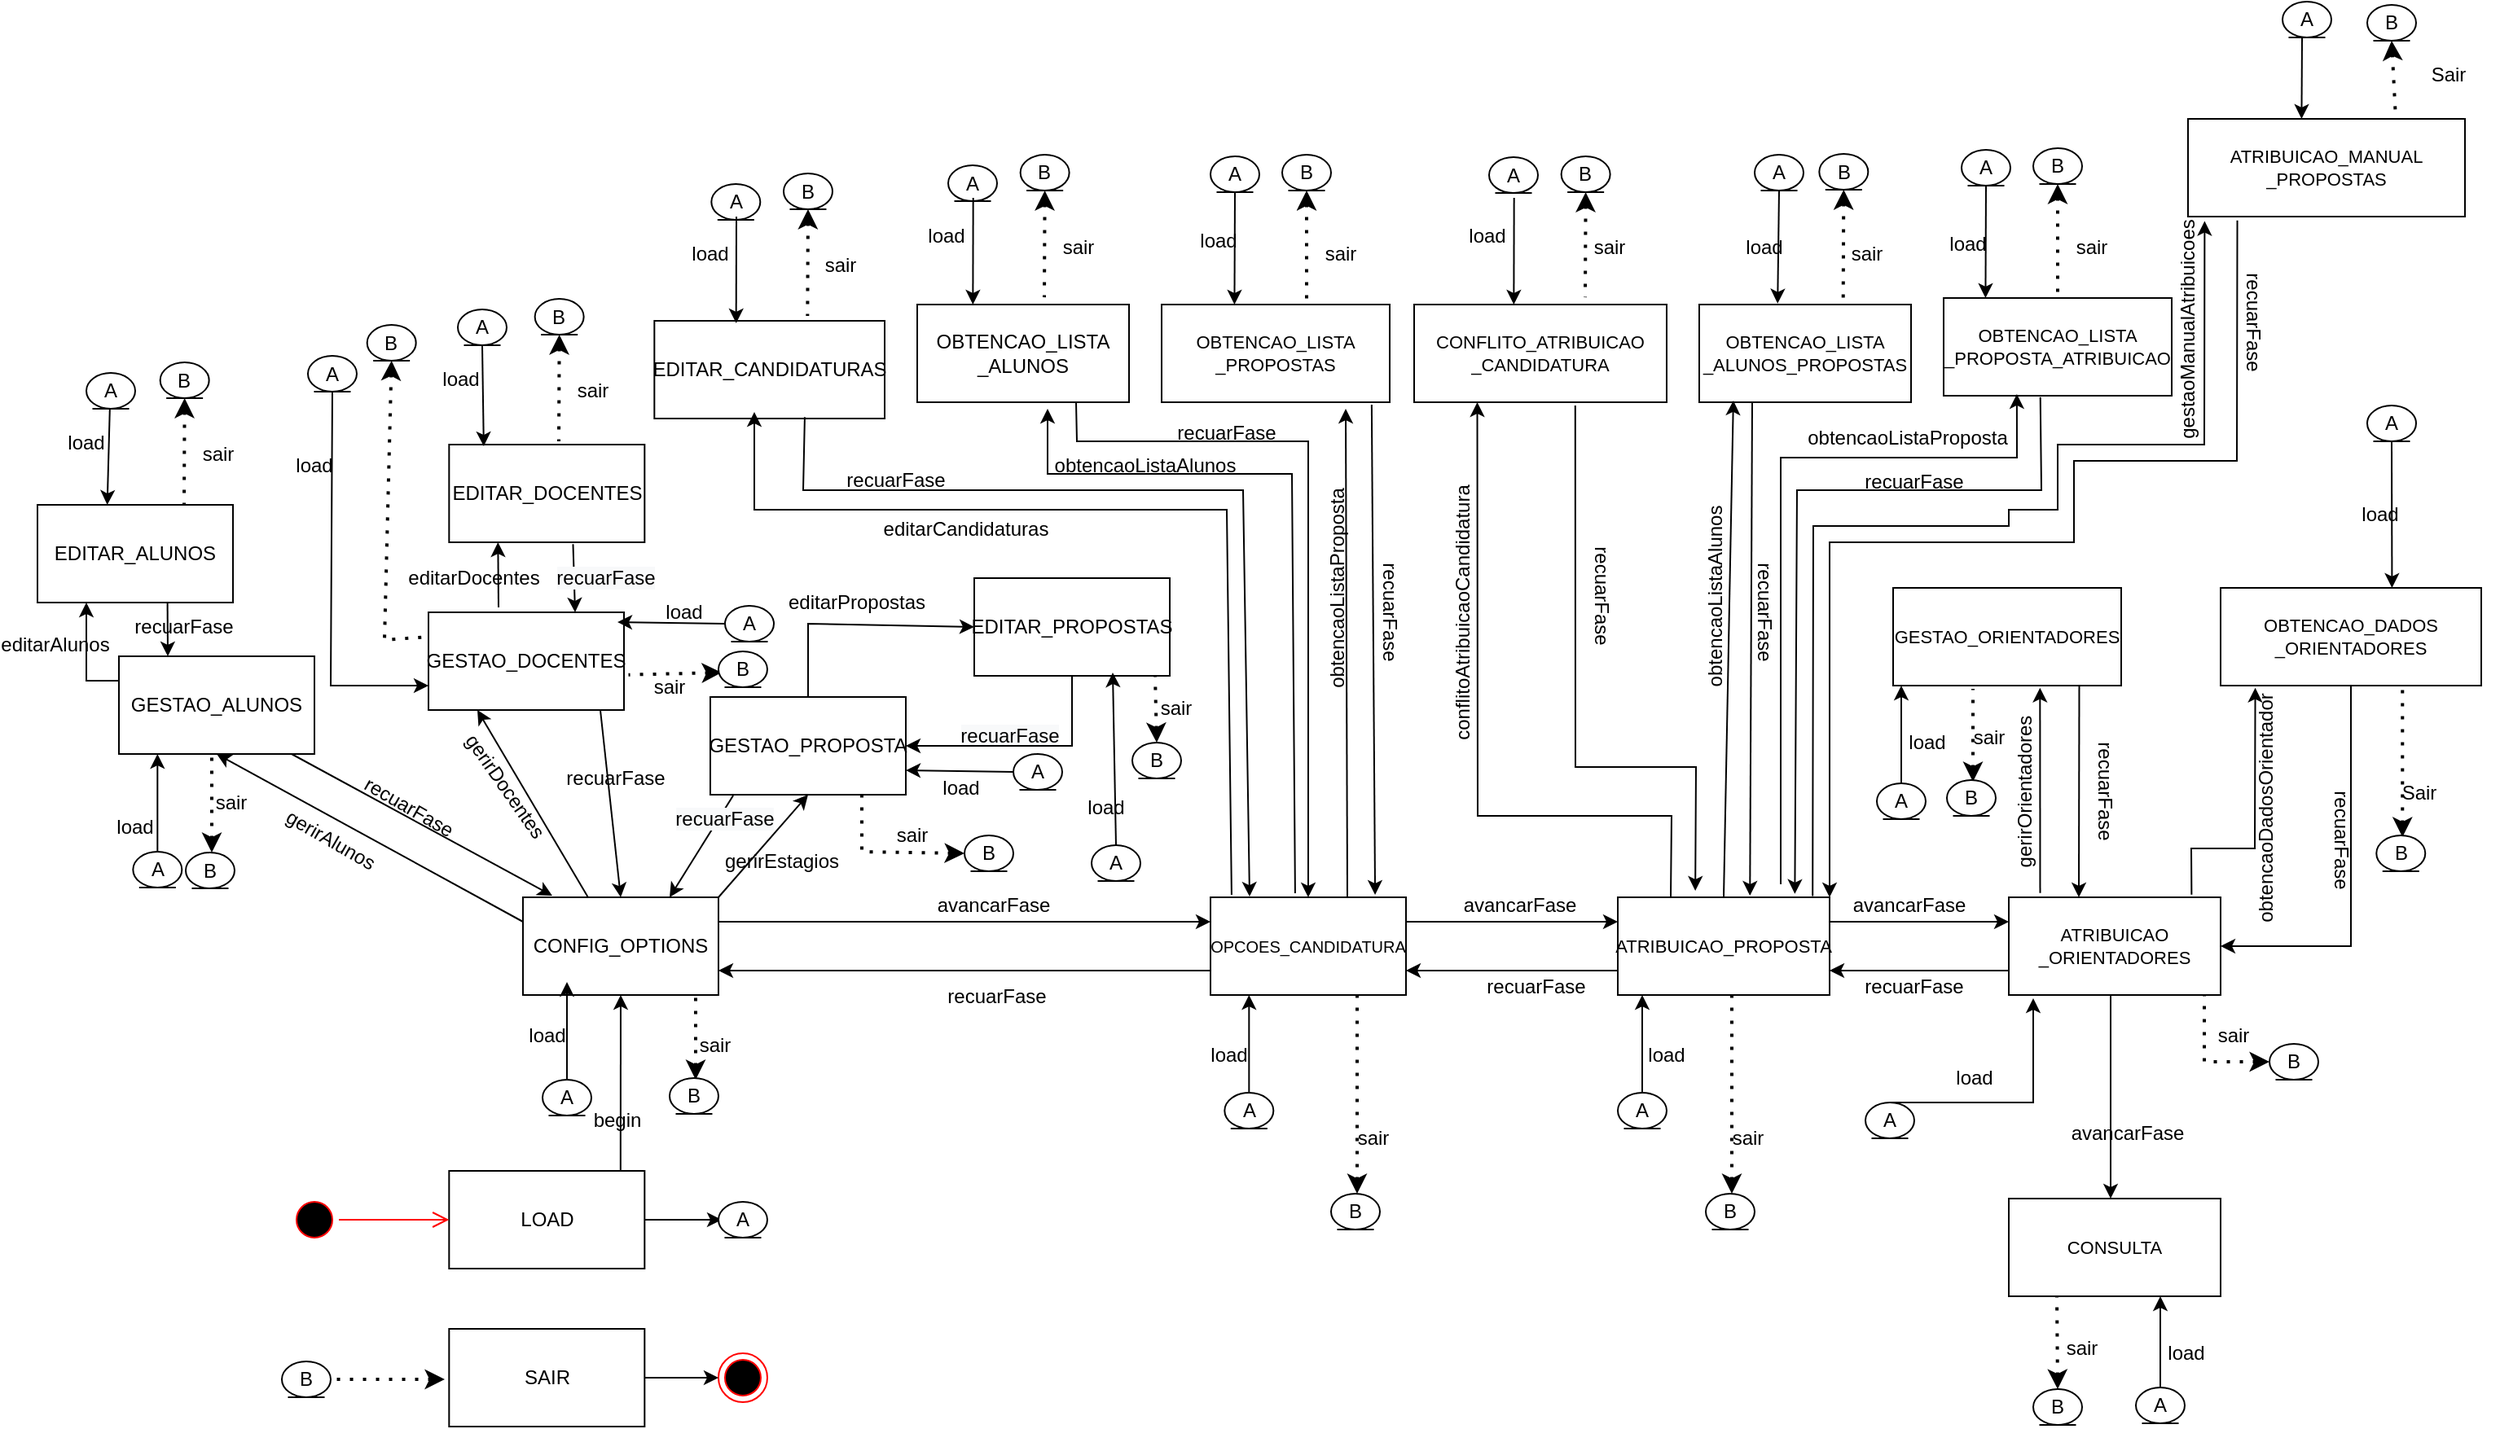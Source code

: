 <mxfile version="17.5.0" type="device"><diagram id="H7d5fkS7eLQLx4PrEdNN" name="Page-1"><mxGraphModel dx="1106" dy="1773" grid="1" gridSize="10" guides="1" tooltips="1" connect="1" arrows="1" fold="1" page="1" pageScale="1" pageWidth="1654" pageHeight="1169" math="0" shadow="0"><root><mxCell id="0"/><mxCell id="1" parent="0"/><mxCell id="8FzRsT2WCrdrNojpv-40-1" value="LOAD" style="rounded=0;whiteSpace=wrap;html=1;" parent="1" vertex="1"><mxGeometry x="392.66" y="706" width="120" height="60" as="geometry"/></mxCell><mxCell id="8FzRsT2WCrdrNojpv-40-2" value="CONFIG_OPTIONS" style="rounded=0;whiteSpace=wrap;html=1;" parent="1" vertex="1"><mxGeometry x="437.99" y="538" width="120" height="60" as="geometry"/></mxCell><mxCell id="8FzRsT2WCrdrNojpv-40-3" value="GESTAO_ALUNOS" style="rounded=0;whiteSpace=wrap;html=1;" parent="1" vertex="1"><mxGeometry x="190" y="390" width="120" height="60" as="geometry"/></mxCell><mxCell id="8FzRsT2WCrdrNojpv-40-4" value="GESTAO_DOCENTES" style="rounded=0;whiteSpace=wrap;html=1;" parent="1" vertex="1"><mxGeometry x="380" y="363" width="120" height="60" as="geometry"/></mxCell><mxCell id="8FzRsT2WCrdrNojpv-40-5" value="GESTAO_PROPOSTA" style="rounded=0;whiteSpace=wrap;html=1;" parent="1" vertex="1"><mxGeometry x="552.99" y="415" width="120" height="60" as="geometry"/></mxCell><mxCell id="8FzRsT2WCrdrNojpv-40-6" value="" style="endArrow=classic;html=1;rounded=0;entryX=0.5;entryY=1;entryDx=0;entryDy=0;exitX=0;exitY=0.25;exitDx=0;exitDy=0;" parent="1" source="8FzRsT2WCrdrNojpv-40-2" target="8FzRsT2WCrdrNojpv-40-3" edge="1"><mxGeometry width="50" height="50" relative="1" as="geometry"><mxPoint x="770" y="508" as="sourcePoint"/><mxPoint x="820" y="458" as="targetPoint"/></mxGeometry></mxCell><mxCell id="8FzRsT2WCrdrNojpv-40-7" value="" style="endArrow=classic;html=1;rounded=0;exitX=0.333;exitY=0;exitDx=0;exitDy=0;entryX=0.25;entryY=1;entryDx=0;entryDy=0;exitPerimeter=0;" parent="1" source="8FzRsT2WCrdrNojpv-40-2" target="8FzRsT2WCrdrNojpv-40-4" edge="1"><mxGeometry width="50" height="50" relative="1" as="geometry"><mxPoint x="600" y="528" as="sourcePoint"/><mxPoint x="460" y="428" as="targetPoint"/></mxGeometry></mxCell><mxCell id="8FzRsT2WCrdrNojpv-40-8" value="" style="endArrow=classic;html=1;rounded=0;exitX=1;exitY=0;exitDx=0;exitDy=0;entryX=0.5;entryY=1;entryDx=0;entryDy=0;" parent="1" source="8FzRsT2WCrdrNojpv-40-2" target="8FzRsT2WCrdrNojpv-40-5" edge="1"><mxGeometry width="50" height="50" relative="1" as="geometry"><mxPoint x="639.96" y="528" as="sourcePoint"/><mxPoint x="640" y="428" as="targetPoint"/></mxGeometry></mxCell><mxCell id="8FzRsT2WCrdrNojpv-40-9" value="" style="endArrow=classic;html=1;rounded=0;entryX=0.75;entryY=0;entryDx=0;entryDy=0;exitX=0.117;exitY=1.008;exitDx=0;exitDy=0;exitPerimeter=0;" parent="1" source="8FzRsT2WCrdrNojpv-40-5" target="8FzRsT2WCrdrNojpv-40-2" edge="1"><mxGeometry width="50" height="50" relative="1" as="geometry"><mxPoint x="770" y="508" as="sourcePoint"/><mxPoint x="820" y="458" as="targetPoint"/></mxGeometry></mxCell><mxCell id="8FzRsT2WCrdrNojpv-40-10" value="" style="endArrow=classic;html=1;rounded=0;entryX=0.5;entryY=0;entryDx=0;entryDy=0;exitX=0.879;exitY=1;exitDx=0;exitDy=0;exitPerimeter=0;startArrow=none;" parent="1" source="8FzRsT2WCrdrNojpv-40-4" target="8FzRsT2WCrdrNojpv-40-2" edge="1"><mxGeometry width="50" height="50" relative="1" as="geometry"><mxPoint x="760" y="428" as="sourcePoint"/><mxPoint x="690" y="528" as="targetPoint"/></mxGeometry></mxCell><mxCell id="8FzRsT2WCrdrNojpv-40-11" value="" style="endArrow=classic;html=1;rounded=0;entryX=0.15;entryY=-0.017;entryDx=0;entryDy=0;exitX=0.883;exitY=1;exitDx=0;exitDy=0;exitPerimeter=0;entryPerimeter=0;" parent="1" source="8FzRsT2WCrdrNojpv-40-3" target="8FzRsT2WCrdrNojpv-40-2" edge="1"><mxGeometry width="50" height="50" relative="1" as="geometry"><mxPoint x="770" y="438" as="sourcePoint"/><mxPoint x="700" y="538" as="targetPoint"/></mxGeometry></mxCell><mxCell id="8FzRsT2WCrdrNojpv-40-12" value="gerirAlunos" style="text;html=1;strokeColor=none;fillColor=none;align=center;verticalAlign=middle;whiteSpace=wrap;rounded=0;rotation=30;" parent="1" vertex="1"><mxGeometry x="290" y="488" width="60" height="30" as="geometry"/></mxCell><mxCell id="8FzRsT2WCrdrNojpv-40-13" value="recuarFase" style="text;html=1;strokeColor=none;fillColor=none;align=center;verticalAlign=middle;whiteSpace=wrap;rounded=0;rotation=30;" parent="1" vertex="1"><mxGeometry x="338.33" y="468" width="60" height="30" as="geometry"/></mxCell><mxCell id="8FzRsT2WCrdrNojpv-40-16" value="&lt;span style=&quot;color: rgb(0 , 0 , 0) ; font-family: &amp;#34;helvetica&amp;#34; ; font-size: 12px ; font-style: normal ; font-weight: 400 ; letter-spacing: normal ; text-align: center ; text-indent: 0px ; text-transform: none ; word-spacing: 0px ; background-color: rgb(248 , 249 , 250) ; display: inline ; float: none&quot;&gt;recuarFase&lt;/span&gt;" style="text;html=1;strokeColor=none;fillColor=none;align=center;verticalAlign=middle;whiteSpace=wrap;rounded=0;rotation=0;" parent="1" vertex="1"><mxGeometry x="532.0" y="475" width="60" height="30" as="geometry"/></mxCell><mxCell id="8FzRsT2WCrdrNojpv-40-17" value="gerirDocentes" style="text;html=1;strokeColor=none;fillColor=none;align=center;verticalAlign=middle;whiteSpace=wrap;rounded=0;rotation=55;" parent="1" vertex="1"><mxGeometry x="397" y="455" width="60" height="30" as="geometry"/></mxCell><mxCell id="8FzRsT2WCrdrNojpv-40-19" value="gerirEstagios" style="text;html=1;strokeColor=none;fillColor=none;align=center;verticalAlign=middle;whiteSpace=wrap;rounded=0;rotation=0;" parent="1" vertex="1"><mxGeometry x="566.65" y="501" width="60" height="30" as="geometry"/></mxCell><mxCell id="8FzRsT2WCrdrNojpv-40-21" value="load" style="text;html=1;strokeColor=none;fillColor=none;align=center;verticalAlign=middle;whiteSpace=wrap;rounded=0;rotation=0;" parent="1" vertex="1"><mxGeometry x="415.83" y="608" width="73.66" height="30" as="geometry"/></mxCell><mxCell id="8FzRsT2WCrdrNojpv-40-23" value="OPCOES_CANDIDATURA" style="rounded=0;whiteSpace=wrap;html=1;fontSize=10;" parent="1" vertex="1"><mxGeometry x="860" y="538" width="120" height="60" as="geometry"/></mxCell><mxCell id="8FzRsT2WCrdrNojpv-40-24" value="SAIR" style="rounded=0;whiteSpace=wrap;html=1;" parent="1" vertex="1"><mxGeometry x="392.66" y="803" width="120" height="60" as="geometry"/></mxCell><mxCell id="8FzRsT2WCrdrNojpv-40-26" value="sair" style="text;html=1;strokeColor=none;fillColor=none;align=center;verticalAlign=middle;whiteSpace=wrap;rounded=0;" parent="1" vertex="1"><mxGeometry x="930" y="671" width="60" height="30" as="geometry"/></mxCell><mxCell id="8FzRsT2WCrdrNojpv-40-28" value="" style="endArrow=classic;html=1;rounded=0;entryX=0;entryY=0.25;entryDx=0;entryDy=0;exitX=1;exitY=0.25;exitDx=0;exitDy=0;" parent="1" source="8FzRsT2WCrdrNojpv-40-2" target="8FzRsT2WCrdrNojpv-40-23" edge="1"><mxGeometry width="50" height="50" relative="1" as="geometry"><mxPoint x="620" y="638" as="sourcePoint"/><mxPoint x="670" y="588" as="targetPoint"/></mxGeometry></mxCell><mxCell id="8FzRsT2WCrdrNojpv-40-29" value="" style="endArrow=classic;html=1;rounded=0;entryX=1;entryY=0.75;entryDx=0;entryDy=0;exitX=0;exitY=0.75;exitDx=0;exitDy=0;" parent="1" source="8FzRsT2WCrdrNojpv-40-23" target="8FzRsT2WCrdrNojpv-40-2" edge="1"><mxGeometry width="50" height="50" relative="1" as="geometry"><mxPoint x="620" y="638" as="sourcePoint"/><mxPoint x="670" y="588" as="targetPoint"/></mxGeometry></mxCell><mxCell id="8FzRsT2WCrdrNojpv-40-30" value="avancarFase" style="text;html=1;strokeColor=none;fillColor=none;align=center;verticalAlign=middle;whiteSpace=wrap;rounded=0;" parent="1" vertex="1"><mxGeometry x="696.65" y="528" width="60" height="30" as="geometry"/></mxCell><mxCell id="8FzRsT2WCrdrNojpv-40-31" value="recuarFase" style="text;html=1;strokeColor=none;fillColor=none;align=center;verticalAlign=middle;whiteSpace=wrap;rounded=0;" parent="1" vertex="1"><mxGeometry x="698.66" y="584" width="60" height="30" as="geometry"/></mxCell><mxCell id="8FzRsT2WCrdrNojpv-40-32" value="ATRIBUICAO_PROPOSTA" style="rounded=0;whiteSpace=wrap;html=1;fontSize=11;" parent="1" vertex="1"><mxGeometry x="1110" y="538" width="130" height="60" as="geometry"/></mxCell><mxCell id="8FzRsT2WCrdrNojpv-40-33" value="" style="endArrow=classic;html=1;rounded=0;entryX=0;entryY=0.25;entryDx=0;entryDy=0;exitX=1;exitY=0.25;exitDx=0;exitDy=0;" parent="1" target="8FzRsT2WCrdrNojpv-40-32" edge="1"><mxGeometry width="50" height="50" relative="1" as="geometry"><mxPoint x="980" y="553" as="sourcePoint"/><mxPoint x="1130" y="553" as="targetPoint"/></mxGeometry></mxCell><mxCell id="8FzRsT2WCrdrNojpv-40-34" value="" style="endArrow=classic;html=1;rounded=0;entryX=1;entryY=0.75;entryDx=0;entryDy=0;" parent="1" edge="1"><mxGeometry width="50" height="50" relative="1" as="geometry"><mxPoint x="1110" y="583" as="sourcePoint"/><mxPoint x="980" y="583" as="targetPoint"/></mxGeometry></mxCell><mxCell id="8FzRsT2WCrdrNojpv-40-35" value="avancarFase" style="text;html=1;strokeColor=none;fillColor=none;align=center;verticalAlign=middle;whiteSpace=wrap;rounded=0;" parent="1" vertex="1"><mxGeometry x="1020" y="528" width="60" height="30" as="geometry"/></mxCell><mxCell id="8FzRsT2WCrdrNojpv-40-36" value="recuarFase" style="text;html=1;strokeColor=none;fillColor=none;align=center;verticalAlign=middle;whiteSpace=wrap;rounded=0;" parent="1" vertex="1"><mxGeometry x="1030" y="578" width="60" height="30" as="geometry"/></mxCell><mxCell id="8FzRsT2WCrdrNojpv-40-37" value="ATRIBUICAO&lt;br style=&quot;font-size: 11px;&quot;&gt;_ORIENTADORES" style="rounded=0;whiteSpace=wrap;html=1;fontSize=11;" parent="1" vertex="1"><mxGeometry x="1350" y="538" width="130" height="60" as="geometry"/></mxCell><mxCell id="8FzRsT2WCrdrNojpv-40-38" value="" style="endArrow=classic;html=1;rounded=0;exitX=1;exitY=0.25;exitDx=0;exitDy=0;" parent="1" edge="1"><mxGeometry width="50" height="50" relative="1" as="geometry"><mxPoint x="1240" y="553" as="sourcePoint"/><mxPoint x="1350" y="553" as="targetPoint"/></mxGeometry></mxCell><mxCell id="8FzRsT2WCrdrNojpv-40-39" value="" style="endArrow=classic;html=1;rounded=0;entryX=1;entryY=0.75;entryDx=0;entryDy=0;" parent="1" edge="1"><mxGeometry width="50" height="50" relative="1" as="geometry"><mxPoint x="1350" y="583" as="sourcePoint"/><mxPoint x="1240" y="583" as="targetPoint"/></mxGeometry></mxCell><mxCell id="8FzRsT2WCrdrNojpv-40-40" value="avancarFase" style="text;html=1;strokeColor=none;fillColor=none;align=center;verticalAlign=middle;whiteSpace=wrap;rounded=0;" parent="1" vertex="1"><mxGeometry x="1259" y="528" width="60" height="30" as="geometry"/></mxCell><mxCell id="8FzRsT2WCrdrNojpv-40-41" value="recuarFase" style="text;html=1;strokeColor=none;fillColor=none;align=center;verticalAlign=middle;whiteSpace=wrap;rounded=0;" parent="1" vertex="1"><mxGeometry x="1262" y="578" width="60" height="30" as="geometry"/></mxCell><mxCell id="8FzRsT2WCrdrNojpv-40-42" value="CONSULTA" style="rounded=0;whiteSpace=wrap;html=1;fontSize=11;" parent="1" vertex="1"><mxGeometry x="1350" y="723" width="130" height="60" as="geometry"/></mxCell><mxCell id="8FzRsT2WCrdrNojpv-40-44" value="" style="endArrow=classic;html=1;rounded=0;entryX=0.75;entryY=0;entryDx=0;entryDy=0;exitX=0.75;exitY=1;exitDx=0;exitDy=0;" parent="1" edge="1"><mxGeometry width="50" height="50" relative="1" as="geometry"><mxPoint x="1412.5" y="598" as="sourcePoint"/><mxPoint x="1412.5" y="723" as="targetPoint"/></mxGeometry></mxCell><mxCell id="8FzRsT2WCrdrNojpv-40-45" value="avancarFase" style="text;html=1;strokeColor=none;fillColor=none;align=center;verticalAlign=middle;whiteSpace=wrap;rounded=0;" parent="1" vertex="1"><mxGeometry x="1393" y="668" width="60" height="30" as="geometry"/></mxCell><mxCell id="8FzRsT2WCrdrNojpv-40-52" value="load" style="text;html=1;strokeColor=none;fillColor=none;align=center;verticalAlign=middle;whiteSpace=wrap;rounded=0;" parent="1" vertex="1"><mxGeometry x="842" y="620" width="59" height="30" as="geometry"/></mxCell><mxCell id="8FzRsT2WCrdrNojpv-40-53" value="load" style="text;html=1;strokeColor=none;fillColor=none;align=center;verticalAlign=middle;whiteSpace=wrap;rounded=0;" parent="1" vertex="1"><mxGeometry x="1105" y="620" width="70" height="30" as="geometry"/></mxCell><mxCell id="8FzRsT2WCrdrNojpv-40-54" value="load" style="text;html=1;strokeColor=none;fillColor=none;align=center;verticalAlign=middle;whiteSpace=wrap;rounded=0;" parent="1" vertex="1"><mxGeometry x="1299" y="634" width="60" height="30" as="geometry"/></mxCell><mxCell id="8FzRsT2WCrdrNojpv-40-55" value="load" style="text;html=1;strokeColor=none;fillColor=none;align=center;verticalAlign=middle;whiteSpace=wrap;rounded=0;" parent="1" vertex="1"><mxGeometry x="1419" y="803" width="80" height="30" as="geometry"/></mxCell><mxCell id="8FzRsT2WCrdrNojpv-40-14" value="recuarFase" style="text;html=1;strokeColor=none;fillColor=none;align=center;verticalAlign=middle;whiteSpace=wrap;rounded=0;rotation=0;" parent="1" vertex="1"><mxGeometry x="464.66" y="450" width="60" height="30" as="geometry"/></mxCell><mxCell id="8FzRsT2WCrdrNojpv-40-59" value="EDITAR_CANDIDATURAS" style="rounded=0;whiteSpace=wrap;html=1;" parent="1" vertex="1"><mxGeometry x="518.66" y="184" width="141.34" height="60" as="geometry"/></mxCell><mxCell id="8FzRsT2WCrdrNojpv-40-60" value="OBTENCAO_LISTA&lt;br&gt;_ALUNOS" style="rounded=0;whiteSpace=wrap;html=1;" parent="1" vertex="1"><mxGeometry x="680" y="174" width="130" height="60" as="geometry"/></mxCell><mxCell id="8FzRsT2WCrdrNojpv-40-61" value="OBTENCAO_LISTA&lt;br&gt;_PROPOSTAS" style="rounded=0;whiteSpace=wrap;html=1;fontSize=11;" parent="1" vertex="1"><mxGeometry x="830" y="174" width="140" height="60" as="geometry"/></mxCell><mxCell id="8FzRsT2WCrdrNojpv-40-62" value="" style="endArrow=classic;html=1;rounded=0;exitX=0.108;exitY=-0.025;exitDx=0;exitDy=0;exitPerimeter=0;" parent="1" source="8FzRsT2WCrdrNojpv-40-23" edge="1"><mxGeometry width="50" height="50" relative="1" as="geometry"><mxPoint x="720" y="563" as="sourcePoint"/><mxPoint x="580" y="240" as="targetPoint"/><Array as="points"><mxPoint x="870" y="300"/><mxPoint x="580" y="300"/></Array></mxGeometry></mxCell><mxCell id="8FzRsT2WCrdrNojpv-40-64" value="editarCandidaturas" style="text;html=1;strokeColor=none;fillColor=none;align=center;verticalAlign=middle;whiteSpace=wrap;rounded=0;" parent="1" vertex="1"><mxGeometry x="680" y="297" width="60" height="30" as="geometry"/></mxCell><mxCell id="8FzRsT2WCrdrNojpv-40-65" value="" style="endArrow=classic;html=1;rounded=0;exitX=0.433;exitY=-0.042;exitDx=0;exitDy=0;exitPerimeter=0;" parent="1" source="8FzRsT2WCrdrNojpv-40-23" edge="1"><mxGeometry width="50" height="50" relative="1" as="geometry"><mxPoint x="882.96" y="546.5" as="sourcePoint"/><mxPoint x="760" y="238" as="targetPoint"/><Array as="points"><mxPoint x="910" y="278"/><mxPoint x="760" y="278"/></Array></mxGeometry></mxCell><mxCell id="8FzRsT2WCrdrNojpv-40-66" value="obtencaoListaAlunos" style="text;html=1;strokeColor=none;fillColor=none;align=center;verticalAlign=middle;whiteSpace=wrap;rounded=0;" parent="1" vertex="1"><mxGeometry x="790" y="258" width="60" height="30" as="geometry"/></mxCell><mxCell id="8FzRsT2WCrdrNojpv-40-68" value="" style="endArrow=classic;html=1;rounded=0;exitX=0.7;exitY=-0.008;exitDx=0;exitDy=0;exitPerimeter=0;" parent="1" source="8FzRsT2WCrdrNojpv-40-23" edge="1"><mxGeometry width="50" height="50" relative="1" as="geometry"><mxPoint x="950" y="538" as="sourcePoint"/><mxPoint x="943" y="238" as="targetPoint"/></mxGeometry></mxCell><mxCell id="8FzRsT2WCrdrNojpv-40-69" value="" style="endArrow=classic;html=1;rounded=0;entryX=0.842;entryY=-0.025;entryDx=0;entryDy=0;exitX=0.921;exitY=1.025;exitDx=0;exitDy=0;entryPerimeter=0;exitPerimeter=0;" parent="1" source="8FzRsT2WCrdrNojpv-40-61" target="8FzRsT2WCrdrNojpv-40-23" edge="1"><mxGeometry width="50" height="50" relative="1" as="geometry"><mxPoint x="954" y="547.52" as="sourcePoint"/><mxPoint x="952.98" y="219.5" as="targetPoint"/></mxGeometry></mxCell><mxCell id="8FzRsT2WCrdrNojpv-40-70" value="" style="endArrow=classic;html=1;rounded=0;entryX=0.5;entryY=0;entryDx=0;entryDy=0;exitX=0.75;exitY=1;exitDx=0;exitDy=0;" parent="1" source="8FzRsT2WCrdrNojpv-40-60" target="8FzRsT2WCrdrNojpv-40-23" edge="1"><mxGeometry width="50" height="50" relative="1" as="geometry"><mxPoint x="968.94" y="219.5" as="sourcePoint"/><mxPoint x="971.04" y="546.5" as="targetPoint"/><Array as="points"><mxPoint x="778" y="258"/><mxPoint x="920" y="258"/></Array></mxGeometry></mxCell><mxCell id="8FzRsT2WCrdrNojpv-40-71" value="" style="endArrow=classic;html=1;rounded=0;entryX=0.2;entryY=-0.008;entryDx=0;entryDy=0;entryPerimeter=0;exitX=0.653;exitY=0.985;exitDx=0;exitDy=0;exitPerimeter=0;" parent="1" source="8FzRsT2WCrdrNojpv-40-59" target="8FzRsT2WCrdrNojpv-40-23" edge="1"><mxGeometry width="50" height="50" relative="1" as="geometry"><mxPoint x="610" y="250" as="sourcePoint"/><mxPoint x="930" y="548" as="targetPoint"/><Array as="points"><mxPoint x="610" y="288"/><mxPoint x="880" y="288"/></Array></mxGeometry></mxCell><mxCell id="8FzRsT2WCrdrNojpv-40-72" value="recuarFase" style="text;html=1;strokeColor=none;fillColor=none;align=center;verticalAlign=middle;whiteSpace=wrap;rounded=0;" parent="1" vertex="1"><mxGeometry x="636.65" y="267" width="60" height="30" as="geometry"/></mxCell><mxCell id="8FzRsT2WCrdrNojpv-40-73" value="recuarFase" style="text;html=1;strokeColor=none;fillColor=none;align=center;verticalAlign=middle;whiteSpace=wrap;rounded=0;" parent="1" vertex="1"><mxGeometry x="840" y="238" width="60" height="30" as="geometry"/></mxCell><mxCell id="8FzRsT2WCrdrNojpv-40-74" value="recuarFase" style="text;html=1;strokeColor=none;fillColor=none;align=center;verticalAlign=middle;whiteSpace=wrap;rounded=0;rotation=90;" parent="1" vertex="1"><mxGeometry x="940" y="348" width="60" height="30" as="geometry"/></mxCell><mxCell id="8FzRsT2WCrdrNojpv-40-75" value="obtencaoListaProposta" style="text;html=1;strokeColor=none;fillColor=none;align=center;verticalAlign=middle;whiteSpace=wrap;rounded=0;rotation=-90;" parent="1" vertex="1"><mxGeometry x="908" y="333" width="60" height="30" as="geometry"/></mxCell><mxCell id="8FzRsT2WCrdrNojpv-40-76" value="OBTENCAO_LISTA&lt;br style=&quot;font-size: 11px;&quot;&gt;_ALUNOS_PROPOSTAS" style="rounded=0;whiteSpace=wrap;html=1;fontSize=11;" parent="1" vertex="1"><mxGeometry x="1160" y="174" width="130" height="60" as="geometry"/></mxCell><mxCell id="8FzRsT2WCrdrNojpv-40-77" value="OBTENCAO_LISTA&lt;br style=&quot;font-size: 11px;&quot;&gt;_PROPOSTA_ATRIBUICAO" style="rounded=0;whiteSpace=wrap;html=1;fontSize=11;" parent="1" vertex="1"><mxGeometry x="1310" y="170" width="140" height="60" as="geometry"/></mxCell><mxCell id="8FzRsT2WCrdrNojpv-40-78" value="CONFLITO_ATRIBUICAO&lt;br style=&quot;font-size: 11px;&quot;&gt;_CANDIDATURA" style="rounded=0;whiteSpace=wrap;html=1;fontSize=11;" parent="1" vertex="1"><mxGeometry x="985" y="174" width="155" height="60" as="geometry"/></mxCell><mxCell id="8FzRsT2WCrdrNojpv-40-79" value="" style="endArrow=classic;html=1;rounded=0;entryX=0.25;entryY=1;entryDx=0;entryDy=0;exitX=0.25;exitY=0;exitDx=0;exitDy=0;" parent="1" source="8FzRsT2WCrdrNojpv-40-32" target="8FzRsT2WCrdrNojpv-40-78" edge="1"><mxGeometry width="50" height="50" relative="1" as="geometry"><mxPoint x="1240" y="318" as="sourcePoint"/><mxPoint x="1290" y="268" as="targetPoint"/><Array as="points"><mxPoint x="1143" y="488"/><mxPoint x="1024" y="488"/></Array></mxGeometry></mxCell><mxCell id="8FzRsT2WCrdrNojpv-40-80" value="" style="endArrow=classic;html=1;rounded=0;entryX=0.161;entryY=0.983;entryDx=0;entryDy=0;entryPerimeter=0;exitX=0.5;exitY=0;exitDx=0;exitDy=0;" parent="1" source="8FzRsT2WCrdrNojpv-40-32" target="8FzRsT2WCrdrNojpv-40-76" edge="1"><mxGeometry width="50" height="50" relative="1" as="geometry"><mxPoint x="1240" y="318" as="sourcePoint"/><mxPoint x="1290" y="268" as="targetPoint"/></mxGeometry></mxCell><mxCell id="8FzRsT2WCrdrNojpv-40-81" value="" style="endArrow=classic;html=1;rounded=0;entryX=0.321;entryY=0.983;entryDx=0;entryDy=0;entryPerimeter=0;" parent="1" target="8FzRsT2WCrdrNojpv-40-77" edge="1"><mxGeometry width="50" height="50" relative="1" as="geometry"><mxPoint x="1210" y="530" as="sourcePoint"/><mxPoint x="1190.93" y="216.98" as="targetPoint"/><Array as="points"><mxPoint x="1210" y="268"/><mxPoint x="1355" y="268"/></Array></mxGeometry></mxCell><mxCell id="8FzRsT2WCrdrNojpv-40-82" value="" style="endArrow=classic;html=1;rounded=0;entryX=0.624;entryY=-0.017;entryDx=0;entryDy=0;entryPerimeter=0;exitX=0.25;exitY=1;exitDx=0;exitDy=0;" parent="1" source="8FzRsT2WCrdrNojpv-40-76" target="8FzRsT2WCrdrNojpv-40-32" edge="1"><mxGeometry width="50" height="50" relative="1" as="geometry"><mxPoint x="1240" y="318" as="sourcePoint"/><mxPoint x="1290" y="268" as="targetPoint"/></mxGeometry></mxCell><mxCell id="8FzRsT2WCrdrNojpv-40-83" value="" style="endArrow=classic;html=1;rounded=0;entryX=0.836;entryY=-0.035;entryDx=0;entryDy=0;exitX=0.424;exitY=1.015;exitDx=0;exitDy=0;exitPerimeter=0;entryPerimeter=0;" parent="1" source="8FzRsT2WCrdrNojpv-40-77" target="8FzRsT2WCrdrNojpv-40-32" edge="1"><mxGeometry width="50" height="50" relative="1" as="geometry"><mxPoint x="1240" y="318" as="sourcePoint"/><mxPoint x="1290" y="268" as="targetPoint"/><Array as="points"><mxPoint x="1370" y="288"/><mxPoint x="1220" y="288"/></Array></mxGeometry></mxCell><mxCell id="8FzRsT2WCrdrNojpv-40-84" value="recuarFase" style="text;html=1;strokeColor=none;fillColor=none;align=center;verticalAlign=middle;whiteSpace=wrap;rounded=0;rotation=90;" parent="1" vertex="1"><mxGeometry x="1170" y="348" width="60" height="30" as="geometry"/></mxCell><mxCell id="8FzRsT2WCrdrNojpv-40-85" value="recuarFase" style="text;html=1;strokeColor=none;fillColor=none;align=center;verticalAlign=middle;whiteSpace=wrap;rounded=0;rotation=0;" parent="1" vertex="1"><mxGeometry x="1262" y="268" width="60" height="30" as="geometry"/></mxCell><mxCell id="8FzRsT2WCrdrNojpv-40-87" value="obtencaoListaProposta" style="text;html=1;strokeColor=none;fillColor=none;align=center;verticalAlign=middle;whiteSpace=wrap;rounded=0;rotation=0;" parent="1" vertex="1"><mxGeometry x="1258" y="241" width="60" height="30" as="geometry"/></mxCell><mxCell id="8FzRsT2WCrdrNojpv-40-89" value="obtencaoListaAlunos" style="text;html=1;strokeColor=none;fillColor=none;align=center;verticalAlign=middle;whiteSpace=wrap;rounded=0;rotation=-90;" parent="1" vertex="1"><mxGeometry x="1140" y="338" width="60" height="30" as="geometry"/></mxCell><mxCell id="8FzRsT2WCrdrNojpv-40-90" value="" style="endArrow=classic;html=1;rounded=0;entryX=0.366;entryY=-0.067;entryDx=0;entryDy=0;entryPerimeter=0;exitX=0.638;exitY=1.033;exitDx=0;exitDy=0;exitPerimeter=0;" parent="1" source="8FzRsT2WCrdrNojpv-40-78" target="8FzRsT2WCrdrNojpv-40-32" edge="1"><mxGeometry width="50" height="50" relative="1" as="geometry"><mxPoint x="1240" y="318" as="sourcePoint"/><mxPoint x="1290" y="268" as="targetPoint"/><Array as="points"><mxPoint x="1084" y="458"/><mxPoint x="1158" y="458"/></Array></mxGeometry></mxCell><mxCell id="8FzRsT2WCrdrNojpv-40-91" value="recuarFase" style="text;html=1;strokeColor=none;fillColor=none;align=center;verticalAlign=middle;whiteSpace=wrap;rounded=0;rotation=90;" parent="1" vertex="1"><mxGeometry x="1070" y="338" width="60" height="30" as="geometry"/></mxCell><mxCell id="8FzRsT2WCrdrNojpv-40-92" value="conflitoAtribuicaoCandidatura" style="text;html=1;strokeColor=none;fillColor=none;align=center;verticalAlign=middle;whiteSpace=wrap;rounded=0;rotation=-90;" parent="1" vertex="1"><mxGeometry x="985" y="348" width="60" height="30" as="geometry"/></mxCell><mxCell id="8FzRsT2WCrdrNojpv-40-93" value="" style="ellipse;html=1;shape=startState;fillColor=#000000;strokeColor=#ff0000;rotation=-180;" parent="1" vertex="1"><mxGeometry x="295" y="721" width="30" height="30" as="geometry"/></mxCell><mxCell id="8FzRsT2WCrdrNojpv-40-94" value="" style="edgeStyle=orthogonalEdgeStyle;html=1;verticalAlign=bottom;endArrow=open;endSize=8;strokeColor=#ff0000;rounded=0;entryX=0;entryY=0.5;entryDx=0;entryDy=0;" parent="1" source="8FzRsT2WCrdrNojpv-40-93" target="8FzRsT2WCrdrNojpv-40-1" edge="1"><mxGeometry relative="1" as="geometry"><mxPoint x="130" y="763" as="targetPoint"/></mxGeometry></mxCell><mxCell id="8FzRsT2WCrdrNojpv-40-95" value="GESTAO_ORIENTADORES" style="rounded=0;whiteSpace=wrap;html=1;fontSize=11;" parent="1" vertex="1"><mxGeometry x="1279" y="348" width="140" height="60" as="geometry"/></mxCell><mxCell id="8FzRsT2WCrdrNojpv-40-96" value="OBTENCAO_DADOS&lt;br style=&quot;font-size: 11px;&quot;&gt;_ORIENTADORES" style="rounded=0;whiteSpace=wrap;html=1;fontSize=11;" parent="1" vertex="1"><mxGeometry x="1480" y="348" width="160" height="60" as="geometry"/></mxCell><mxCell id="8FzRsT2WCrdrNojpv-40-97" value="" style="endArrow=classic;html=1;rounded=0;exitX=0.863;exitY=-0.028;exitDx=0;exitDy=0;exitPerimeter=0;entryX=0.133;entryY=1.022;entryDx=0;entryDy=0;entryPerimeter=0;" parent="1" source="8FzRsT2WCrdrNojpv-40-37" target="8FzRsT2WCrdrNojpv-40-96" edge="1"><mxGeometry width="50" height="50" relative="1" as="geometry"><mxPoint x="1410" y="458" as="sourcePoint"/><mxPoint x="1460" y="408" as="targetPoint"/><Array as="points"><mxPoint x="1462" y="508"/><mxPoint x="1501" y="508"/></Array></mxGeometry></mxCell><mxCell id="8FzRsT2WCrdrNojpv-40-99" value="" style="endArrow=classic;html=1;rounded=0;exitX=0.148;exitY=-0.044;exitDx=0;exitDy=0;exitPerimeter=0;entryX=0.644;entryY=1.022;entryDx=0;entryDy=0;entryPerimeter=0;" parent="1" source="8FzRsT2WCrdrNojpv-40-37" target="8FzRsT2WCrdrNojpv-40-95" edge="1"><mxGeometry width="50" height="50" relative="1" as="geometry"><mxPoint x="1410" y="458" as="sourcePoint"/><mxPoint x="1460" y="408" as="targetPoint"/></mxGeometry></mxCell><mxCell id="8FzRsT2WCrdrNojpv-40-100" value="" style="endArrow=classic;html=1;rounded=0;exitX=0.816;exitY=1.006;exitDx=0;exitDy=0;exitPerimeter=0;" parent="1" source="8FzRsT2WCrdrNojpv-40-95" edge="1"><mxGeometry width="50" height="50" relative="1" as="geometry"><mxPoint x="1400" y="408" as="sourcePoint"/><mxPoint x="1393" y="538" as="targetPoint"/></mxGeometry></mxCell><mxCell id="8FzRsT2WCrdrNojpv-40-101" value="" style="endArrow=classic;html=1;rounded=0;entryX=1;entryY=0.5;entryDx=0;entryDy=0;exitX=0.5;exitY=1;exitDx=0;exitDy=0;" parent="1" source="8FzRsT2WCrdrNojpv-40-96" target="8FzRsT2WCrdrNojpv-40-37" edge="1"><mxGeometry width="50" height="50" relative="1" as="geometry"><mxPoint x="1410" y="458" as="sourcePoint"/><mxPoint x="1460" y="408" as="targetPoint"/><Array as="points"><mxPoint x="1560" y="568"/></Array></mxGeometry></mxCell><mxCell id="8FzRsT2WCrdrNojpv-40-102" value="recuarFase" style="text;html=1;strokeColor=none;fillColor=none;align=center;verticalAlign=middle;whiteSpace=wrap;rounded=0;rotation=90;" parent="1" vertex="1"><mxGeometry x="1524" y="488" width="60" height="30" as="geometry"/></mxCell><mxCell id="8FzRsT2WCrdrNojpv-40-103" value="obtencaoDadosOrientador" style="text;html=1;strokeColor=none;fillColor=none;align=center;verticalAlign=middle;whiteSpace=wrap;rounded=0;rotation=-90;" parent="1" vertex="1"><mxGeometry x="1478" y="468" width="60" height="30" as="geometry"/></mxCell><mxCell id="8FzRsT2WCrdrNojpv-40-104" value="gerirOrientadores" style="text;html=1;strokeColor=none;fillColor=none;align=center;verticalAlign=middle;whiteSpace=wrap;rounded=0;rotation=-90;" parent="1" vertex="1"><mxGeometry x="1330" y="458" width="60" height="30" as="geometry"/></mxCell><mxCell id="8FzRsT2WCrdrNojpv-40-107" value="recuarFase" style="text;html=1;strokeColor=none;fillColor=none;align=center;verticalAlign=middle;whiteSpace=wrap;rounded=0;rotation=90;" parent="1" vertex="1"><mxGeometry x="1379" y="458" width="60" height="30" as="geometry"/></mxCell><mxCell id="8FzRsT2WCrdrNojpv-40-113" value="load" style="text;html=1;strokeColor=none;fillColor=none;align=center;verticalAlign=middle;whiteSpace=wrap;rounded=0;rotation=0;" parent="1" vertex="1"><mxGeometry x="130" y="244" width="80" height="30" as="geometry"/></mxCell><mxCell id="2L92NfcApN2pNspYjLDk-71" value="" style="endArrow=classic;html=1;rounded=0;entryX=0.106;entryY=-0.056;entryDx=0;entryDy=0;entryPerimeter=0;exitX=0.5;exitY=1;exitDx=0;exitDy=0;" parent="1" source="2L92NfcApN2pNspYjLDk-72" edge="1"><mxGeometry width="50" height="50" relative="1" as="geometry"><mxPoint x="1334.34" y="29.36" as="sourcePoint"/><mxPoint x="1335.72" y="170" as="targetPoint"/></mxGeometry></mxCell><mxCell id="2L92NfcApN2pNspYjLDk-72" value="A" style="ellipse;shape=umlEntity;whiteSpace=wrap;html=1;" parent="1" vertex="1"><mxGeometry x="1321" y="79" width="30" height="22" as="geometry"/></mxCell><mxCell id="2L92NfcApN2pNspYjLDk-73" value="" style="endArrow=classic;html=1;rounded=0;entryX=0.37;entryY=-0.011;entryDx=0;entryDy=0;entryPerimeter=0;exitX=0.5;exitY=1;exitDx=0;exitDy=0;" parent="1" source="2L92NfcApN2pNspYjLDk-74" target="8FzRsT2WCrdrNojpv-40-76" edge="1"><mxGeometry width="50" height="50" relative="1" as="geometry"><mxPoint x="1246.34" y="33.36" as="sourcePoint"/><mxPoint x="1247.72" y="174" as="targetPoint"/></mxGeometry></mxCell><mxCell id="2L92NfcApN2pNspYjLDk-74" value="A" style="ellipse;shape=umlEntity;whiteSpace=wrap;html=1;" parent="1" vertex="1"><mxGeometry x="1194" y="82.06" width="30" height="22" as="geometry"/></mxCell><mxCell id="2L92NfcApN2pNspYjLDk-77" value="" style="endArrow=classic;html=1;rounded=0;entryX=0.106;entryY=-0.056;entryDx=0;entryDy=0;entryPerimeter=0;exitX=0.5;exitY=1;exitDx=0;exitDy=0;startArrow=none;" parent="1" source="2L92NfcApN2pNspYjLDk-78" edge="1"><mxGeometry width="50" height="50" relative="1" as="geometry"><mxPoint x="1584.5" y="184" as="sourcePoint"/><mxPoint x="1585.22" y="348" as="targetPoint"/></mxGeometry></mxCell><mxCell id="2L92NfcApN2pNspYjLDk-78" value="A" style="ellipse;shape=umlEntity;whiteSpace=wrap;html=1;" parent="1" vertex="1"><mxGeometry x="1570" y="236" width="30" height="22" as="geometry"/></mxCell><mxCell id="2L92NfcApN2pNspYjLDk-84" value="ATRIBUICAO_MANUAL&lt;br style=&quot;font-size: 11px;&quot;&gt;_PROPOSTAS" style="rounded=0;whiteSpace=wrap;html=1;fontSize=11;" parent="1" vertex="1"><mxGeometry x="1460" y="60" width="170" height="60" as="geometry"/></mxCell><mxCell id="2L92NfcApN2pNspYjLDk-87" value="" style="endArrow=classic;html=1;rounded=0;exitX=0.92;exitY=-0.012;exitDx=0;exitDy=0;exitPerimeter=0;entryX=0.06;entryY=1.046;entryDx=0;entryDy=0;entryPerimeter=0;" parent="1" source="8FzRsT2WCrdrNojpv-40-32" target="2L92NfcApN2pNspYjLDk-84" edge="1"><mxGeometry width="50" height="50" relative="1" as="geometry"><mxPoint x="1260" y="430" as="sourcePoint"/><mxPoint x="1470" y="230" as="targetPoint"/><Array as="points"><mxPoint x="1230" y="310"/><mxPoint x="1350" y="310"/><mxPoint x="1350" y="300"/><mxPoint x="1380" y="300"/><mxPoint x="1380" y="260"/><mxPoint x="1470" y="260"/></Array></mxGeometry></mxCell><mxCell id="2L92NfcApN2pNspYjLDk-89" value="" style="endArrow=classic;html=1;rounded=0;entryX=1;entryY=0;entryDx=0;entryDy=0;exitX=0.178;exitY=1.039;exitDx=0;exitDy=0;exitPerimeter=0;" parent="1" source="2L92NfcApN2pNspYjLDk-84" target="8FzRsT2WCrdrNojpv-40-32" edge="1"><mxGeometry width="50" height="50" relative="1" as="geometry"><mxPoint x="1310" y="460" as="sourcePoint"/><mxPoint x="1360" y="410" as="targetPoint"/><Array as="points"><mxPoint x="1490" y="270"/><mxPoint x="1390" y="270"/><mxPoint x="1390" y="320"/><mxPoint x="1240" y="320"/></Array></mxGeometry></mxCell><mxCell id="2L92NfcApN2pNspYjLDk-90" value="recuarFase" style="text;html=1;strokeColor=none;fillColor=none;align=center;verticalAlign=middle;whiteSpace=wrap;rounded=0;rotation=90;" parent="1" vertex="1"><mxGeometry x="1470" y="170" width="60" height="30" as="geometry"/></mxCell><mxCell id="2L92NfcApN2pNspYjLDk-91" value="gestaoManualAtribuicoes" style="text;html=1;strokeColor=none;fillColor=none;align=center;verticalAlign=middle;whiteSpace=wrap;rounded=0;rotation=-90;" parent="1" vertex="1"><mxGeometry x="1430" y="174" width="60" height="30" as="geometry"/></mxCell><mxCell id="2L92NfcApN2pNspYjLDk-92" value="Sair" style="text;html=1;strokeColor=none;fillColor=none;align=center;verticalAlign=middle;whiteSpace=wrap;rounded=0;" parent="1" vertex="1"><mxGeometry x="1590" y="18" width="60" height="30" as="geometry"/></mxCell><mxCell id="2L92NfcApN2pNspYjLDk-93" value="" style="endArrow=none;dashed=1;html=1;dashPattern=1 3;strokeWidth=2;rounded=0;entryX=0.75;entryY=0;entryDx=0;entryDy=0;startArrow=classic;startFill=1;exitX=0.5;exitY=1;exitDx=0;exitDy=0;" parent="1" source="2L92NfcApN2pNspYjLDk-94" target="2L92NfcApN2pNspYjLDk-84" edge="1"><mxGeometry width="50" height="50" relative="1" as="geometry"><mxPoint x="1583" y="-42" as="sourcePoint"/><mxPoint x="1583" y="-74" as="targetPoint"/></mxGeometry></mxCell><mxCell id="2L92NfcApN2pNspYjLDk-94" value="B" style="ellipse;shape=umlEntity;whiteSpace=wrap;html=1;" parent="1" vertex="1"><mxGeometry x="1570" y="-10" width="30" height="22" as="geometry"/></mxCell><mxCell id="2L92NfcApN2pNspYjLDk-95" value="" style="endArrow=classic;html=1;rounded=0;entryX=0.106;entryY=-0.056;entryDx=0;entryDy=0;entryPerimeter=0;" parent="1" edge="1"><mxGeometry width="50" height="50" relative="1" as="geometry"><mxPoint x="1530" y="10" as="sourcePoint"/><mxPoint x="1529.72" y="60" as="targetPoint"/></mxGeometry></mxCell><mxCell id="hxiqQ_4ENyCI5yngLvrI-1" value="" style="endArrow=classic;html=1;rounded=0;exitX=0.5;exitY=0;exitDx=0;exitDy=0;startArrow=none;" parent="1" source="hxiqQ_4ENyCI5yngLvrI-2" edge="1"><mxGeometry width="50" height="50" relative="1" as="geometry"><mxPoint x="1382.5" y="609.54" as="sourcePoint"/><mxPoint x="1365" y="600" as="targetPoint"/><Array as="points"><mxPoint x="1365" y="664"/></Array></mxGeometry></mxCell><mxCell id="hxiqQ_4ENyCI5yngLvrI-2" value="A" style="ellipse;shape=umlEntity;whiteSpace=wrap;html=1;" parent="1" vertex="1"><mxGeometry x="1262" y="664" width="30" height="22" as="geometry"/></mxCell><mxCell id="hxiqQ_4ENyCI5yngLvrI-5" value="EDITAR_ALUNOS" style="rounded=0;whiteSpace=wrap;html=1;" parent="1" vertex="1"><mxGeometry x="140" y="297" width="120" height="60" as="geometry"/></mxCell><mxCell id="hxiqQ_4ENyCI5yngLvrI-6" value="EDITAR_DOCENTES" style="rounded=0;whiteSpace=wrap;html=1;" parent="1" vertex="1"><mxGeometry x="392.66" y="260" width="120" height="60" as="geometry"/></mxCell><mxCell id="hxiqQ_4ENyCI5yngLvrI-7" value="EDITAR_PROPOSTAS" style="rounded=0;whiteSpace=wrap;html=1;" parent="1" vertex="1"><mxGeometry x="715" y="342" width="120" height="60" as="geometry"/></mxCell><mxCell id="hxiqQ_4ENyCI5yngLvrI-8" value="" style="endArrow=classic;html=1;rounded=0;entryX=0;entryY=0.5;entryDx=0;entryDy=0;exitX=0.5;exitY=0;exitDx=0;exitDy=0;" parent="1" source="8FzRsT2WCrdrNojpv-40-5" target="hxiqQ_4ENyCI5yngLvrI-7" edge="1"><mxGeometry width="50" height="50" relative="1" as="geometry"><mxPoint x="560" y="450" as="sourcePoint"/><mxPoint x="610" y="400" as="targetPoint"/><Array as="points"><mxPoint x="613" y="370"/></Array></mxGeometry></mxCell><mxCell id="hxiqQ_4ENyCI5yngLvrI-9" value="editarPropostas" style="text;html=1;strokeColor=none;fillColor=none;align=center;verticalAlign=middle;whiteSpace=wrap;rounded=0;rotation=0;" parent="1" vertex="1"><mxGeometry x="612.99" y="342" width="60" height="30" as="geometry"/></mxCell><mxCell id="hxiqQ_4ENyCI5yngLvrI-10" value="&lt;span style=&quot;color: rgb(0 , 0 , 0) ; font-family: &amp;#34;helvetica&amp;#34; ; font-size: 12px ; font-style: normal ; font-weight: 400 ; letter-spacing: normal ; text-align: center ; text-indent: 0px ; text-transform: none ; word-spacing: 0px ; background-color: rgb(248 , 249 , 250) ; display: inline ; float: none&quot;&gt;recuarFase&lt;/span&gt;" style="text;html=1;strokeColor=none;fillColor=none;align=center;verticalAlign=middle;whiteSpace=wrap;rounded=0;rotation=0;" parent="1" vertex="1"><mxGeometry x="707.0" y="424" width="60" height="30" as="geometry"/></mxCell><mxCell id="hxiqQ_4ENyCI5yngLvrI-11" value="" style="endArrow=classic;html=1;rounded=0;entryX=1;entryY=0.5;entryDx=0;entryDy=0;exitX=0.5;exitY=1;exitDx=0;exitDy=0;" parent="1" source="hxiqQ_4ENyCI5yngLvrI-7" target="8FzRsT2WCrdrNojpv-40-5" edge="1"><mxGeometry width="50" height="50" relative="1" as="geometry"><mxPoint x="560" y="450" as="sourcePoint"/><mxPoint x="610" y="400" as="targetPoint"/><Array as="points"><mxPoint x="775" y="445"/></Array></mxGeometry></mxCell><mxCell id="hxiqQ_4ENyCI5yngLvrI-12" value="" style="endArrow=classic;html=1;rounded=0;entryX=0.25;entryY=1;entryDx=0;entryDy=0;" parent="1" target="hxiqQ_4ENyCI5yngLvrI-6" edge="1"><mxGeometry width="50" height="50" relative="1" as="geometry"><mxPoint x="423" y="360" as="sourcePoint"/><mxPoint x="610" y="400" as="targetPoint"/></mxGeometry></mxCell><mxCell id="hxiqQ_4ENyCI5yngLvrI-13" value="" style="endArrow=classic;html=1;rounded=0;entryX=0.75;entryY=0;entryDx=0;entryDy=0;exitX=0.634;exitY=1.019;exitDx=0;exitDy=0;exitPerimeter=0;" parent="1" source="hxiqQ_4ENyCI5yngLvrI-6" target="8FzRsT2WCrdrNojpv-40-4" edge="1"><mxGeometry width="50" height="50" relative="1" as="geometry"><mxPoint x="560" y="450" as="sourcePoint"/><mxPoint x="610" y="400" as="targetPoint"/></mxGeometry></mxCell><mxCell id="hxiqQ_4ENyCI5yngLvrI-14" value="editarDocentes" style="text;html=1;strokeColor=none;fillColor=none;align=center;verticalAlign=middle;whiteSpace=wrap;rounded=0;rotation=0;" parent="1" vertex="1"><mxGeometry x="377.66" y="327" width="60" height="30" as="geometry"/></mxCell><mxCell id="hxiqQ_4ENyCI5yngLvrI-15" value="&lt;span style=&quot;color: rgb(0 , 0 , 0) ; font-family: &amp;#34;helvetica&amp;#34; ; font-size: 12px ; font-style: normal ; font-weight: 400 ; letter-spacing: normal ; text-align: center ; text-indent: 0px ; text-transform: none ; word-spacing: 0px ; background-color: rgb(248 , 249 , 250) ; display: inline ; float: none&quot;&gt;recuarFase&lt;/span&gt;" style="text;html=1;strokeColor=none;fillColor=none;align=center;verticalAlign=middle;whiteSpace=wrap;rounded=0;rotation=0;" parent="1" vertex="1"><mxGeometry x="459.0" y="327" width="60" height="30" as="geometry"/></mxCell><mxCell id="hxiqQ_4ENyCI5yngLvrI-16" value="" style="endArrow=classic;html=1;rounded=0;entryX=0.25;entryY=1;entryDx=0;entryDy=0;exitX=0;exitY=0.25;exitDx=0;exitDy=0;" parent="1" source="8FzRsT2WCrdrNojpv-40-3" target="hxiqQ_4ENyCI5yngLvrI-5" edge="1"><mxGeometry width="50" height="50" relative="1" as="geometry"><mxPoint x="560" y="480" as="sourcePoint"/><mxPoint x="610" y="430" as="targetPoint"/><Array as="points"><mxPoint x="170" y="405"/></Array></mxGeometry></mxCell><mxCell id="hxiqQ_4ENyCI5yngLvrI-17" value="" style="endArrow=classic;html=1;rounded=0;entryX=0.25;entryY=0;entryDx=0;entryDy=0;exitX=0.665;exitY=1.009;exitDx=0;exitDy=0;exitPerimeter=0;" parent="1" source="hxiqQ_4ENyCI5yngLvrI-5" target="8FzRsT2WCrdrNojpv-40-3" edge="1"><mxGeometry width="50" height="50" relative="1" as="geometry"><mxPoint x="560" y="480" as="sourcePoint"/><mxPoint x="610" y="430" as="targetPoint"/></mxGeometry></mxCell><mxCell id="hxiqQ_4ENyCI5yngLvrI-18" value="recuarFase" style="text;html=1;strokeColor=none;fillColor=none;align=center;verticalAlign=middle;whiteSpace=wrap;rounded=0;rotation=0;" parent="1" vertex="1"><mxGeometry x="200" y="357" width="60" height="30" as="geometry"/></mxCell><mxCell id="hxiqQ_4ENyCI5yngLvrI-19" value="editarAlunos" style="text;html=1;strokeColor=none;fillColor=none;align=center;verticalAlign=middle;whiteSpace=wrap;rounded=0;rotation=0;" parent="1" vertex="1"><mxGeometry x="121.34" y="368" width="60" height="30" as="geometry"/></mxCell><mxCell id="hxiqQ_4ENyCI5yngLvrI-23" value="" style="endArrow=classic;html=1;rounded=0;exitX=0.5;exitY=0;exitDx=0;exitDy=0;startArrow=none;" parent="1" source="hxiqQ_4ENyCI5yngLvrI-24" edge="1"><mxGeometry width="50" height="50" relative="1" as="geometry"><mxPoint x="1460.5" y="792.54" as="sourcePoint"/><mxPoint x="1443" y="783" as="targetPoint"/></mxGeometry></mxCell><mxCell id="hxiqQ_4ENyCI5yngLvrI-24" value="A" style="ellipse;shape=umlEntity;whiteSpace=wrap;html=1;" parent="1" vertex="1"><mxGeometry x="1428" y="839" width="30" height="22" as="geometry"/></mxCell><mxCell id="hxiqQ_4ENyCI5yngLvrI-25" value="" style="endArrow=classic;html=1;rounded=0;exitX=0.5;exitY=0;exitDx=0;exitDy=0;startArrow=none;" parent="1" source="hxiqQ_4ENyCI5yngLvrI-26" edge="1"><mxGeometry width="50" height="50" relative="1" as="geometry"><mxPoint x="1142.5" y="607.54" as="sourcePoint"/><mxPoint x="1125" y="598" as="targetPoint"/></mxGeometry></mxCell><mxCell id="hxiqQ_4ENyCI5yngLvrI-26" value="A" style="ellipse;shape=umlEntity;whiteSpace=wrap;html=1;" parent="1" vertex="1"><mxGeometry x="1110" y="658" width="30" height="22" as="geometry"/></mxCell><mxCell id="hxiqQ_4ENyCI5yngLvrI-27" value="" style="endArrow=classic;html=1;rounded=0;exitX=0.5;exitY=0;exitDx=0;exitDy=0;startArrow=none;" parent="1" source="hxiqQ_4ENyCI5yngLvrI-28" edge="1"><mxGeometry width="50" height="50" relative="1" as="geometry"><mxPoint x="901.16" y="607.54" as="sourcePoint"/><mxPoint x="883.66" y="598" as="targetPoint"/></mxGeometry></mxCell><mxCell id="hxiqQ_4ENyCI5yngLvrI-28" value="A" style="ellipse;shape=umlEntity;whiteSpace=wrap;html=1;" parent="1" vertex="1"><mxGeometry x="868.66" y="658" width="30" height="22" as="geometry"/></mxCell><mxCell id="hxiqQ_4ENyCI5yngLvrI-30" value="" style="endArrow=classic;html=1;rounded=0;exitX=0.5;exitY=0;exitDx=0;exitDy=0;startArrow=none;" parent="1" source="hxiqQ_4ENyCI5yngLvrI-31" edge="1"><mxGeometry width="50" height="50" relative="1" as="geometry"><mxPoint x="482.5" y="599.54" as="sourcePoint"/><mxPoint x="465.0" y="590" as="targetPoint"/></mxGeometry></mxCell><mxCell id="hxiqQ_4ENyCI5yngLvrI-31" value="A" style="ellipse;shape=umlEntity;whiteSpace=wrap;html=1;" parent="1" vertex="1"><mxGeometry x="450.0" y="650" width="30" height="22" as="geometry"/></mxCell><mxCell id="hxiqQ_4ENyCI5yngLvrI-32" value="" style="endArrow=none;dashed=1;html=1;dashPattern=1 3;strokeWidth=2;rounded=0;entryX=0.75;entryY=1;entryDx=0;entryDy=0;startArrow=classic;startFill=1;" parent="1" target="8FzRsT2WCrdrNojpv-40-23" edge="1"><mxGeometry width="50" height="50" relative="1" as="geometry"><mxPoint x="950" y="720" as="sourcePoint"/><mxPoint x="987.5" y="750" as="targetPoint"/></mxGeometry></mxCell><mxCell id="hxiqQ_4ENyCI5yngLvrI-33" value="B" style="ellipse;shape=umlEntity;whiteSpace=wrap;html=1;" parent="1" vertex="1"><mxGeometry x="934" y="720" width="30" height="22" as="geometry"/></mxCell><mxCell id="hxiqQ_4ENyCI5yngLvrI-34" value="sair" style="text;html=1;strokeColor=none;fillColor=none;align=center;verticalAlign=middle;whiteSpace=wrap;rounded=0;" parent="1" vertex="1"><mxGeometry x="1160" y="671" width="60" height="30" as="geometry"/></mxCell><mxCell id="hxiqQ_4ENyCI5yngLvrI-35" value="" style="endArrow=none;dashed=1;html=1;dashPattern=1 3;strokeWidth=2;rounded=0;entryX=0.75;entryY=1;entryDx=0;entryDy=0;startArrow=classic;startFill=1;" parent="1" edge="1"><mxGeometry width="50" height="50" relative="1" as="geometry"><mxPoint x="1180" y="720" as="sourcePoint"/><mxPoint x="1180" y="598" as="targetPoint"/></mxGeometry></mxCell><mxCell id="hxiqQ_4ENyCI5yngLvrI-36" value="B" style="ellipse;shape=umlEntity;whiteSpace=wrap;html=1;" parent="1" vertex="1"><mxGeometry x="1164" y="720" width="30" height="22" as="geometry"/></mxCell><mxCell id="hxiqQ_4ENyCI5yngLvrI-37" value="sair" style="text;html=1;strokeColor=none;fillColor=none;align=center;verticalAlign=middle;whiteSpace=wrap;rounded=0;" parent="1" vertex="1"><mxGeometry x="1365" y="800" width="60" height="30" as="geometry"/></mxCell><mxCell id="hxiqQ_4ENyCI5yngLvrI-38" value="" style="endArrow=none;dashed=1;html=1;dashPattern=1 3;strokeWidth=2;rounded=0;entryX=0.75;entryY=1;entryDx=0;entryDy=0;startArrow=classic;startFill=1;" parent="1" edge="1"><mxGeometry width="50" height="50" relative="1" as="geometry"><mxPoint x="1380" y="840" as="sourcePoint"/><mxPoint x="1379.5" y="783" as="targetPoint"/></mxGeometry></mxCell><mxCell id="hxiqQ_4ENyCI5yngLvrI-39" value="B" style="ellipse;shape=umlEntity;whiteSpace=wrap;html=1;" parent="1" vertex="1"><mxGeometry x="1365" y="840" width="30" height="22" as="geometry"/></mxCell><mxCell id="hxiqQ_4ENyCI5yngLvrI-43" value="" style="endArrow=classic;html=1;rounded=0;exitX=0.5;exitY=0;exitDx=0;exitDy=0;startArrow=none;" parent="1" source="hxiqQ_4ENyCI5yngLvrI-44" edge="1"><mxGeometry width="50" height="50" relative="1" as="geometry"><mxPoint x="909.5" y="467.54" as="sourcePoint"/><mxPoint x="800" y="400" as="targetPoint"/></mxGeometry></mxCell><mxCell id="hxiqQ_4ENyCI5yngLvrI-44" value="A" style="ellipse;shape=umlEntity;whiteSpace=wrap;html=1;" parent="1" vertex="1"><mxGeometry x="787" y="506" width="30" height="22" as="geometry"/></mxCell><mxCell id="hxiqQ_4ENyCI5yngLvrI-45" value="" style="endArrow=classic;html=1;rounded=0;exitX=0.5;exitY=0;exitDx=0;exitDy=0;startArrow=none;" parent="1" source="hxiqQ_4ENyCI5yngLvrI-46" edge="1"><mxGeometry width="50" height="50" relative="1" as="geometry"><mxPoint x="231.16" y="459.54" as="sourcePoint"/><mxPoint x="213.66" y="450" as="targetPoint"/></mxGeometry></mxCell><mxCell id="hxiqQ_4ENyCI5yngLvrI-46" value="A" style="ellipse;shape=umlEntity;whiteSpace=wrap;html=1;" parent="1" vertex="1"><mxGeometry x="198.66" y="510" width="30" height="22" as="geometry"/></mxCell><mxCell id="hxiqQ_4ENyCI5yngLvrI-47" value="" style="endArrow=classic;html=1;rounded=0;exitX=0.5;exitY=0;exitDx=0;exitDy=0;startArrow=none;entryX=0.357;entryY=0;entryDx=0;entryDy=0;entryPerimeter=0;" parent="1" source="hxiqQ_4ENyCI5yngLvrI-48" target="hxiqQ_4ENyCI5yngLvrI-5" edge="1"><mxGeometry width="50" height="50" relative="1" as="geometry"><mxPoint x="202.5" y="165.54" as="sourcePoint"/><mxPoint x="185" y="156" as="targetPoint"/></mxGeometry></mxCell><mxCell id="hxiqQ_4ENyCI5yngLvrI-48" value="A" style="ellipse;shape=umlEntity;whiteSpace=wrap;html=1;" parent="1" vertex="1"><mxGeometry x="170.0" y="216" width="30" height="22" as="geometry"/></mxCell><mxCell id="hxiqQ_4ENyCI5yngLvrI-49" value="" style="endArrow=classic;html=1;rounded=0;exitX=0;exitY=0.5;exitDx=0;exitDy=0;startArrow=none;entryX=1;entryY=0.75;entryDx=0;entryDy=0;" parent="1" source="hxiqQ_4ENyCI5yngLvrI-50" target="8FzRsT2WCrdrNojpv-40-5" edge="1"><mxGeometry width="50" height="50" relative="1" as="geometry"><mxPoint x="859.5" y="419.54" as="sourcePoint"/><mxPoint x="752" y="410" as="targetPoint"/></mxGeometry></mxCell><mxCell id="hxiqQ_4ENyCI5yngLvrI-50" value="A" style="ellipse;shape=umlEntity;whiteSpace=wrap;html=1;" parent="1" vertex="1"><mxGeometry x="739" y="450" width="30" height="22" as="geometry"/></mxCell><mxCell id="hxiqQ_4ENyCI5yngLvrI-51" value="" style="endArrow=none;dashed=1;html=1;dashPattern=1 3;strokeWidth=2;rounded=0;entryX=0.75;entryY=1;entryDx=0;entryDy=0;startArrow=classic;startFill=1;exitX=0.5;exitY=0;exitDx=0;exitDy=0;" parent="1" source="hxiqQ_4ENyCI5yngLvrI-52" edge="1"><mxGeometry width="50" height="50" relative="1" as="geometry"><mxPoint x="826" y="524" as="sourcePoint"/><mxPoint x="826" y="402" as="targetPoint"/></mxGeometry></mxCell><mxCell id="hxiqQ_4ENyCI5yngLvrI-52" value="B" style="ellipse;shape=umlEntity;whiteSpace=wrap;html=1;" parent="1" vertex="1"><mxGeometry x="812" y="443" width="30" height="22" as="geometry"/></mxCell><mxCell id="hxiqQ_4ENyCI5yngLvrI-54" value="sair" style="text;html=1;strokeColor=none;fillColor=none;align=center;verticalAlign=middle;whiteSpace=wrap;rounded=0;" parent="1" vertex="1"><mxGeometry x="808.66" y="407" width="60" height="30" as="geometry"/></mxCell><mxCell id="hxiqQ_4ENyCI5yngLvrI-57" value="" style="endArrow=none;dashed=1;html=1;dashPattern=1 3;strokeWidth=2;rounded=0;entryX=0.75;entryY=1;entryDx=0;entryDy=0;startArrow=classic;startFill=1;exitX=0;exitY=0.5;exitDx=0;exitDy=0;" parent="1" source="hxiqQ_4ENyCI5yngLvrI-58" edge="1"><mxGeometry width="50" height="50" relative="1" as="geometry"><mxPoint x="700" y="630" as="sourcePoint"/><mxPoint x="646" y="475" as="targetPoint"/><Array as="points"><mxPoint x="646" y="510"/></Array></mxGeometry></mxCell><mxCell id="hxiqQ_4ENyCI5yngLvrI-58" value="B" style="ellipse;shape=umlEntity;whiteSpace=wrap;html=1;" parent="1" vertex="1"><mxGeometry x="709" y="500" width="30" height="22" as="geometry"/></mxCell><mxCell id="hxiqQ_4ENyCI5yngLvrI-59" value="sair" style="text;html=1;strokeColor=none;fillColor=none;align=center;verticalAlign=middle;whiteSpace=wrap;rounded=0;" parent="1" vertex="1"><mxGeometry x="647" y="485" width="60" height="30" as="geometry"/></mxCell><mxCell id="hxiqQ_4ENyCI5yngLvrI-61" value="" style="endArrow=none;dashed=1;html=1;dashPattern=1 3;strokeWidth=2;rounded=0;entryX=0.75;entryY=1;entryDx=0;entryDy=0;startArrow=classic;startFill=1;" parent="1" edge="1"><mxGeometry width="50" height="50" relative="1" as="geometry"><mxPoint x="544" y="650" as="sourcePoint"/><mxPoint x="543.99" y="597" as="targetPoint"/></mxGeometry></mxCell><mxCell id="hxiqQ_4ENyCI5yngLvrI-62" value="B" style="ellipse;shape=umlEntity;whiteSpace=wrap;html=1;" parent="1" vertex="1"><mxGeometry x="527.99" y="649" width="30" height="22" as="geometry"/></mxCell><mxCell id="hxiqQ_4ENyCI5yngLvrI-63" value="sair" style="text;html=1;strokeColor=none;fillColor=none;align=center;verticalAlign=middle;whiteSpace=wrap;rounded=0;" parent="1" vertex="1"><mxGeometry x="525.66" y="614" width="60" height="30" as="geometry"/></mxCell><mxCell id="hxiqQ_4ENyCI5yngLvrI-64" value="load" style="text;html=1;strokeColor=none;fillColor=none;align=center;verticalAlign=middle;whiteSpace=wrap;rounded=0;rotation=0;" parent="1" vertex="1"><mxGeometry x="163.17" y="480" width="73.66" height="30" as="geometry"/></mxCell><mxCell id="hxiqQ_4ENyCI5yngLvrI-65" value="" style="endArrow=none;dashed=1;html=1;dashPattern=1 3;strokeWidth=2;rounded=0;entryX=0.75;entryY=1;entryDx=0;entryDy=0;startArrow=classic;startFill=1;" parent="1" edge="1"><mxGeometry width="50" height="50" relative="1" as="geometry"><mxPoint x="247" y="510.5" as="sourcePoint"/><mxPoint x="246.99" y="447.5" as="targetPoint"/></mxGeometry></mxCell><mxCell id="hxiqQ_4ENyCI5yngLvrI-66" value="B" style="ellipse;shape=umlEntity;whiteSpace=wrap;html=1;" parent="1" vertex="1"><mxGeometry x="230.99" y="510.5" width="30" height="22" as="geometry"/></mxCell><mxCell id="hxiqQ_4ENyCI5yngLvrI-67" value="sair" style="text;html=1;strokeColor=none;fillColor=none;align=center;verticalAlign=middle;whiteSpace=wrap;rounded=0;" parent="1" vertex="1"><mxGeometry x="228.66" y="464.5" width="60" height="30" as="geometry"/></mxCell><mxCell id="hxiqQ_4ENyCI5yngLvrI-68" value="" style="endArrow=none;dashed=1;html=1;dashPattern=1 3;strokeWidth=2;rounded=0;entryX=0.75;entryY=0;entryDx=0;entryDy=0;startArrow=classic;startFill=1;exitX=0.5;exitY=1;exitDx=0;exitDy=0;" parent="1" source="hxiqQ_4ENyCI5yngLvrI-69" target="hxiqQ_4ENyCI5yngLvrI-5" edge="1"><mxGeometry width="50" height="50" relative="1" as="geometry"><mxPoint x="234.33" y="205.5" as="sourcePoint"/><mxPoint x="234.32" y="142.5" as="targetPoint"/></mxGeometry></mxCell><mxCell id="hxiqQ_4ENyCI5yngLvrI-69" value="B" style="ellipse;shape=umlEntity;whiteSpace=wrap;html=1;" parent="1" vertex="1"><mxGeometry x="215.32" y="209.5" width="30" height="22" as="geometry"/></mxCell><mxCell id="hxiqQ_4ENyCI5yngLvrI-70" value="sair" style="text;html=1;strokeColor=none;fillColor=none;align=center;verticalAlign=middle;whiteSpace=wrap;rounded=0;" parent="1" vertex="1"><mxGeometry x="220.66" y="251" width="60" height="30" as="geometry"/></mxCell><mxCell id="hxiqQ_4ENyCI5yngLvrI-71" value="load" style="text;html=1;strokeColor=none;fillColor=none;align=center;verticalAlign=middle;whiteSpace=wrap;rounded=0;rotation=0;" parent="1" vertex="1"><mxGeometry x="360" y="205" width="80" height="30" as="geometry"/></mxCell><mxCell id="hxiqQ_4ENyCI5yngLvrI-72" value="A" style="ellipse;shape=umlEntity;whiteSpace=wrap;html=1;" parent="1" vertex="1"><mxGeometry x="398.0" y="177" width="30" height="22" as="geometry"/></mxCell><mxCell id="hxiqQ_4ENyCI5yngLvrI-73" value="" style="endArrow=none;dashed=1;html=1;dashPattern=1 3;strokeWidth=2;rounded=0;entryX=0.75;entryY=0;entryDx=0;entryDy=0;startArrow=classic;startFill=1;exitX=0.5;exitY=1;exitDx=0;exitDy=0;" parent="1" source="hxiqQ_4ENyCI5yngLvrI-74" edge="1"><mxGeometry width="50" height="50" relative="1" as="geometry"><mxPoint x="464.33" y="166.5" as="sourcePoint"/><mxPoint x="460" y="258" as="targetPoint"/></mxGeometry></mxCell><mxCell id="hxiqQ_4ENyCI5yngLvrI-74" value="B" style="ellipse;shape=umlEntity;whiteSpace=wrap;html=1;" parent="1" vertex="1"><mxGeometry x="445.32" y="170.5" width="30" height="22" as="geometry"/></mxCell><mxCell id="hxiqQ_4ENyCI5yngLvrI-75" value="sair" style="text;html=1;strokeColor=none;fillColor=none;align=center;verticalAlign=middle;whiteSpace=wrap;rounded=0;" parent="1" vertex="1"><mxGeometry x="450.66" y="212" width="60" height="30" as="geometry"/></mxCell><mxCell id="hxiqQ_4ENyCI5yngLvrI-76" value="" style="endArrow=classic;html=1;rounded=0;startArrow=none;entryX=0.357;entryY=0;entryDx=0;entryDy=0;entryPerimeter=0;exitX=0.5;exitY=1;exitDx=0;exitDy=0;" parent="1" source="hxiqQ_4ENyCI5yngLvrI-72" edge="1"><mxGeometry width="50" height="50" relative="1" as="geometry"><mxPoint x="416" y="200" as="sourcePoint"/><mxPoint x="413.92" y="261" as="targetPoint"/></mxGeometry></mxCell><mxCell id="hxiqQ_4ENyCI5yngLvrI-78" value="" style="endArrow=none;dashed=1;html=1;dashPattern=1 3;strokeWidth=2;rounded=0;entryX=0;entryY=0.25;entryDx=0;entryDy=0;startArrow=classic;startFill=1;exitX=0.5;exitY=1;exitDx=0;exitDy=0;" parent="1" source="hxiqQ_4ENyCI5yngLvrI-79" target="8FzRsT2WCrdrNojpv-40-4" edge="1"><mxGeometry width="50" height="50" relative="1" as="geometry"><mxPoint x="357.34" y="182.5" as="sourcePoint"/><mxPoint x="353.01" y="274" as="targetPoint"/><Array as="points"><mxPoint x="353" y="380"/></Array></mxGeometry></mxCell><mxCell id="hxiqQ_4ENyCI5yngLvrI-79" value="B" style="ellipse;shape=umlEntity;whiteSpace=wrap;html=1;" parent="1" vertex="1"><mxGeometry x="342.33" y="186.5" width="30" height="22" as="geometry"/></mxCell><mxCell id="hxiqQ_4ENyCI5yngLvrI-80" value="load" style="text;html=1;strokeColor=none;fillColor=none;align=center;verticalAlign=middle;whiteSpace=wrap;rounded=0;rotation=0;" parent="1" vertex="1"><mxGeometry x="270" y="258" width="80" height="30" as="geometry"/></mxCell><mxCell id="hxiqQ_4ENyCI5yngLvrI-81" value="A" style="ellipse;shape=umlEntity;whiteSpace=wrap;html=1;" parent="1" vertex="1"><mxGeometry x="305.99" y="205.5" width="30" height="22" as="geometry"/></mxCell><mxCell id="hxiqQ_4ENyCI5yngLvrI-82" value="" style="endArrow=classic;html=1;rounded=0;startArrow=none;entryX=0;entryY=0.75;entryDx=0;entryDy=0;exitX=0.5;exitY=1;exitDx=0;exitDy=0;" parent="1" source="hxiqQ_4ENyCI5yngLvrI-81" target="8FzRsT2WCrdrNojpv-40-4" edge="1"><mxGeometry width="50" height="50" relative="1" as="geometry"><mxPoint x="316.99" y="215.5" as="sourcePoint"/><mxPoint x="314.91" y="276.5" as="targetPoint"/><Array as="points"><mxPoint x="320" y="408"/></Array></mxGeometry></mxCell><mxCell id="hxiqQ_4ENyCI5yngLvrI-83" value="sair" style="text;html=1;strokeColor=none;fillColor=none;align=center;verticalAlign=middle;whiteSpace=wrap;rounded=0;" parent="1" vertex="1"><mxGeometry x="1458" y="608" width="60" height="30" as="geometry"/></mxCell><mxCell id="hxiqQ_4ENyCI5yngLvrI-84" value="" style="endArrow=none;dashed=1;html=1;dashPattern=1 3;strokeWidth=2;rounded=0;entryX=0.75;entryY=1;entryDx=0;entryDy=0;startArrow=classic;startFill=1;exitX=0;exitY=0.5;exitDx=0;exitDy=0;" parent="1" source="hxiqQ_4ENyCI5yngLvrI-85" edge="1"><mxGeometry width="50" height="50" relative="1" as="geometry"><mxPoint x="1470" y="691" as="sourcePoint"/><mxPoint x="1470" y="598" as="targetPoint"/><Array as="points"><mxPoint x="1470" y="639"/></Array></mxGeometry></mxCell><mxCell id="hxiqQ_4ENyCI5yngLvrI-85" value="B" style="ellipse;shape=umlEntity;whiteSpace=wrap;html=1;" parent="1" vertex="1"><mxGeometry x="1510" y="628" width="30" height="22" as="geometry"/></mxCell><mxCell id="hxiqQ_4ENyCI5yngLvrI-86" value="Sair" style="text;html=1;strokeColor=none;fillColor=none;align=center;verticalAlign=middle;whiteSpace=wrap;rounded=0;" parent="1" vertex="1"><mxGeometry x="1571.64" y="459" width="60" height="30" as="geometry"/></mxCell><mxCell id="hxiqQ_4ENyCI5yngLvrI-87" value="" style="endArrow=none;dashed=1;html=1;dashPattern=1 3;strokeWidth=2;rounded=0;entryX=0.75;entryY=1;entryDx=0;entryDy=0;startArrow=classic;startFill=1;" parent="1" edge="1"><mxGeometry width="50" height="50" relative="1" as="geometry"><mxPoint x="1591.64" y="501" as="sourcePoint"/><mxPoint x="1591.64" y="408" as="targetPoint"/></mxGeometry></mxCell><mxCell id="hxiqQ_4ENyCI5yngLvrI-88" value="B" style="ellipse;shape=umlEntity;whiteSpace=wrap;html=1;" parent="1" vertex="1"><mxGeometry x="1575.64" y="500" width="30" height="22" as="geometry"/></mxCell><mxCell id="hxiqQ_4ENyCI5yngLvrI-89" value="sair" style="text;html=1;strokeColor=none;fillColor=none;align=center;verticalAlign=middle;whiteSpace=wrap;rounded=0;" parent="1" vertex="1"><mxGeometry x="1308" y="425" width="60" height="30" as="geometry"/></mxCell><mxCell id="hxiqQ_4ENyCI5yngLvrI-90" value="" style="endArrow=none;dashed=1;html=1;dashPattern=1 3;strokeWidth=2;rounded=0;startArrow=classic;startFill=1;" parent="1" edge="1"><mxGeometry width="50" height="50" relative="1" as="geometry"><mxPoint x="1328" y="467" as="sourcePoint"/><mxPoint x="1328" y="410" as="targetPoint"/></mxGeometry></mxCell><mxCell id="hxiqQ_4ENyCI5yngLvrI-91" value="B" style="ellipse;shape=umlEntity;whiteSpace=wrap;html=1;" parent="1" vertex="1"><mxGeometry x="1312" y="466" width="30" height="22" as="geometry"/></mxCell><mxCell id="hxiqQ_4ENyCI5yngLvrI-92" value="load" style="text;html=1;strokeColor=none;fillColor=none;align=center;verticalAlign=middle;whiteSpace=wrap;rounded=0;" parent="1" vertex="1"><mxGeometry x="1260" y="428" width="80" height="30" as="geometry"/></mxCell><mxCell id="hxiqQ_4ENyCI5yngLvrI-93" value="" style="endArrow=classic;html=1;rounded=0;exitX=0.5;exitY=0;exitDx=0;exitDy=0;startArrow=none;" parent="1" source="hxiqQ_4ENyCI5yngLvrI-94" edge="1"><mxGeometry width="50" height="50" relative="1" as="geometry"><mxPoint x="1301.5" y="417.54" as="sourcePoint"/><mxPoint x="1284" y="408" as="targetPoint"/></mxGeometry></mxCell><mxCell id="hxiqQ_4ENyCI5yngLvrI-94" value="A" style="ellipse;shape=umlEntity;whiteSpace=wrap;html=1;" parent="1" vertex="1"><mxGeometry x="1269" y="468" width="30" height="22" as="geometry"/></mxCell><mxCell id="hxiqQ_4ENyCI5yngLvrI-95" value="load" style="text;html=1;strokeColor=none;fillColor=none;align=center;verticalAlign=middle;whiteSpace=wrap;rounded=0;rotation=0;" parent="1" vertex="1"><mxGeometry x="512.66" y="128" width="80" height="30" as="geometry"/></mxCell><mxCell id="hxiqQ_4ENyCI5yngLvrI-96" value="A" style="ellipse;shape=umlEntity;whiteSpace=wrap;html=1;" parent="1" vertex="1"><mxGeometry x="553.66" y="100" width="30" height="22" as="geometry"/></mxCell><mxCell id="hxiqQ_4ENyCI5yngLvrI-97" value="" style="endArrow=none;dashed=1;html=1;dashPattern=1 3;strokeWidth=2;rounded=0;entryX=0.75;entryY=0;entryDx=0;entryDy=0;startArrow=classic;startFill=1;exitX=0.5;exitY=1;exitDx=0;exitDy=0;" parent="1" source="hxiqQ_4ENyCI5yngLvrI-98" edge="1"><mxGeometry width="50" height="50" relative="1" as="geometry"><mxPoint x="616.99" y="89.5" as="sourcePoint"/><mxPoint x="612.66" y="181" as="targetPoint"/></mxGeometry></mxCell><mxCell id="hxiqQ_4ENyCI5yngLvrI-98" value="B" style="ellipse;shape=umlEntity;whiteSpace=wrap;html=1;" parent="1" vertex="1"><mxGeometry x="597.98" y="93.5" width="30" height="22" as="geometry"/></mxCell><mxCell id="hxiqQ_4ENyCI5yngLvrI-99" value="sair" style="text;html=1;strokeColor=none;fillColor=none;align=center;verticalAlign=middle;whiteSpace=wrap;rounded=0;" parent="1" vertex="1"><mxGeometry x="603.32" y="135" width="60" height="30" as="geometry"/></mxCell><mxCell id="hxiqQ_4ENyCI5yngLvrI-100" value="" style="endArrow=classic;html=1;rounded=0;startArrow=none;entryX=0.355;entryY=0.024;entryDx=0;entryDy=0;entryPerimeter=0;" parent="1" target="8FzRsT2WCrdrNojpv-40-59" edge="1"><mxGeometry width="50" height="50" relative="1" as="geometry"><mxPoint x="569" y="120" as="sourcePoint"/><mxPoint x="570" y="180" as="targetPoint"/></mxGeometry></mxCell><mxCell id="hxiqQ_4ENyCI5yngLvrI-101" value="load" style="text;html=1;strokeColor=none;fillColor=none;align=center;verticalAlign=middle;whiteSpace=wrap;rounded=0;rotation=0;" parent="1" vertex="1"><mxGeometry x="658" y="116.56" width="80" height="30" as="geometry"/></mxCell><mxCell id="hxiqQ_4ENyCI5yngLvrI-102" value="A" style="ellipse;shape=umlEntity;whiteSpace=wrap;html=1;" parent="1" vertex="1"><mxGeometry x="699" y="88.56" width="30" height="22" as="geometry"/></mxCell><mxCell id="hxiqQ_4ENyCI5yngLvrI-103" value="" style="endArrow=none;dashed=1;html=1;dashPattern=1 3;strokeWidth=2;rounded=0;entryX=0.75;entryY=0;entryDx=0;entryDy=0;startArrow=classic;startFill=1;exitX=0.5;exitY=1;exitDx=0;exitDy=0;" parent="1" source="hxiqQ_4ENyCI5yngLvrI-104" edge="1"><mxGeometry width="50" height="50" relative="1" as="geometry"><mxPoint x="762.33" y="78.06" as="sourcePoint"/><mxPoint x="758.0" y="169.56" as="targetPoint"/></mxGeometry></mxCell><mxCell id="hxiqQ_4ENyCI5yngLvrI-104" value="B" style="ellipse;shape=umlEntity;whiteSpace=wrap;html=1;" parent="1" vertex="1"><mxGeometry x="743.32" y="82.06" width="30" height="22" as="geometry"/></mxCell><mxCell id="hxiqQ_4ENyCI5yngLvrI-105" value="sair" style="text;html=1;strokeColor=none;fillColor=none;align=center;verticalAlign=middle;whiteSpace=wrap;rounded=0;" parent="1" vertex="1"><mxGeometry x="748.66" y="123.56" width="60" height="30" as="geometry"/></mxCell><mxCell id="hxiqQ_4ENyCI5yngLvrI-106" value="" style="endArrow=classic;html=1;rounded=0;startArrow=none;entryX=0.355;entryY=0.024;entryDx=0;entryDy=0;entryPerimeter=0;" parent="1" edge="1"><mxGeometry width="50" height="50" relative="1" as="geometry"><mxPoint x="714.34" y="108.56" as="sourcePoint"/><mxPoint x="714.176" y="174.0" as="targetPoint"/></mxGeometry></mxCell><mxCell id="hxiqQ_4ENyCI5yngLvrI-107" value="load" style="text;html=1;strokeColor=none;fillColor=none;align=center;verticalAlign=middle;whiteSpace=wrap;rounded=0;rotation=0;" parent="1" vertex="1"><mxGeometry x="990" y="116.56" width="80" height="30" as="geometry"/></mxCell><mxCell id="hxiqQ_4ENyCI5yngLvrI-108" value="A" style="ellipse;shape=umlEntity;whiteSpace=wrap;html=1;" parent="1" vertex="1"><mxGeometry x="1031" y="83.56" width="30" height="22" as="geometry"/></mxCell><mxCell id="hxiqQ_4ENyCI5yngLvrI-109" value="" style="endArrow=none;dashed=1;html=1;dashPattern=1 3;strokeWidth=2;rounded=0;entryX=0.75;entryY=0;entryDx=0;entryDy=0;startArrow=classic;startFill=1;exitX=0.5;exitY=1;exitDx=0;exitDy=0;" parent="1" source="hxiqQ_4ENyCI5yngLvrI-110" edge="1"><mxGeometry width="50" height="50" relative="1" as="geometry"><mxPoint x="1094.33" y="78.06" as="sourcePoint"/><mxPoint x="1090.0" y="169.56" as="targetPoint"/></mxGeometry></mxCell><mxCell id="hxiqQ_4ENyCI5yngLvrI-110" value="B" style="ellipse;shape=umlEntity;whiteSpace=wrap;html=1;" parent="1" vertex="1"><mxGeometry x="1075.32" y="83.06" width="30" height="22" as="geometry"/></mxCell><mxCell id="hxiqQ_4ENyCI5yngLvrI-111" value="sair" style="text;html=1;strokeColor=none;fillColor=none;align=center;verticalAlign=middle;whiteSpace=wrap;rounded=0;" parent="1" vertex="1"><mxGeometry x="1074.66" y="123.56" width="60" height="30" as="geometry"/></mxCell><mxCell id="hxiqQ_4ENyCI5yngLvrI-112" value="" style="endArrow=classic;html=1;rounded=0;startArrow=none;entryX=0.355;entryY=0.024;entryDx=0;entryDy=0;entryPerimeter=0;" parent="1" edge="1"><mxGeometry width="50" height="50" relative="1" as="geometry"><mxPoint x="1046.34" y="108.56" as="sourcePoint"/><mxPoint x="1046.176" y="174.0" as="targetPoint"/></mxGeometry></mxCell><mxCell id="hxiqQ_4ENyCI5yngLvrI-114" value="A" style="ellipse;shape=umlEntity;whiteSpace=wrap;html=1;" parent="1" vertex="1"><mxGeometry x="1518" y="-12" width="30" height="22" as="geometry"/></mxCell><mxCell id="hxiqQ_4ENyCI5yngLvrI-115" value="" style="endArrow=none;dashed=1;html=1;dashPattern=1 3;strokeWidth=2;rounded=0;entryX=0.75;entryY=0;entryDx=0;entryDy=0;startArrow=classic;startFill=1;exitX=0.5;exitY=1;exitDx=0;exitDy=0;" parent="1" source="hxiqQ_4ENyCI5yngLvrI-116" edge="1"><mxGeometry width="50" height="50" relative="1" as="geometry"><mxPoint x="1252.67" y="82.5" as="sourcePoint"/><mxPoint x="1248.34" y="174.0" as="targetPoint"/></mxGeometry></mxCell><mxCell id="hxiqQ_4ENyCI5yngLvrI-116" value="B" style="ellipse;shape=umlEntity;whiteSpace=wrap;html=1;" parent="1" vertex="1"><mxGeometry x="1233.66" y="81.5" width="30" height="22" as="geometry"/></mxCell><mxCell id="hxiqQ_4ENyCI5yngLvrI-117" value="sair" style="text;html=1;strokeColor=none;fillColor=none;align=center;verticalAlign=middle;whiteSpace=wrap;rounded=0;" parent="1" vertex="1"><mxGeometry x="1233" y="128" width="60" height="30" as="geometry"/></mxCell><mxCell id="hxiqQ_4ENyCI5yngLvrI-118" value="" style="endArrow=none;dashed=1;html=1;dashPattern=1 3;strokeWidth=2;rounded=0;entryX=0.75;entryY=0;entryDx=0;entryDy=0;startArrow=classic;startFill=1;exitX=0.5;exitY=1;exitDx=0;exitDy=0;" parent="1" source="hxiqQ_4ENyCI5yngLvrI-119" edge="1"><mxGeometry width="50" height="50" relative="1" as="geometry"><mxPoint x="1384.34" y="78.06" as="sourcePoint"/><mxPoint x="1380.01" y="169.56" as="targetPoint"/></mxGeometry></mxCell><mxCell id="hxiqQ_4ENyCI5yngLvrI-119" value="B" style="ellipse;shape=umlEntity;whiteSpace=wrap;html=1;" parent="1" vertex="1"><mxGeometry x="1365" y="78" width="30" height="22" as="geometry"/></mxCell><mxCell id="hxiqQ_4ENyCI5yngLvrI-120" value="sair" style="text;html=1;strokeColor=none;fillColor=none;align=center;verticalAlign=middle;whiteSpace=wrap;rounded=0;" parent="1" vertex="1"><mxGeometry x="1370.67" y="123.56" width="60" height="30" as="geometry"/></mxCell><mxCell id="hxiqQ_4ENyCI5yngLvrI-121" value="" style="endArrow=classic;html=1;rounded=0;entryX=0.106;entryY=-0.056;entryDx=0;entryDy=0;entryPerimeter=0;exitX=0.5;exitY=1;exitDx=0;exitDy=0;" parent="1" source="hxiqQ_4ENyCI5yngLvrI-122" edge="1"><mxGeometry width="50" height="50" relative="1" as="geometry"><mxPoint x="873.34" y="33.36" as="sourcePoint"/><mxPoint x="874.72" y="174" as="targetPoint"/></mxGeometry></mxCell><mxCell id="hxiqQ_4ENyCI5yngLvrI-122" value="A" style="ellipse;shape=umlEntity;whiteSpace=wrap;html=1;" parent="1" vertex="1"><mxGeometry x="860" y="83" width="30" height="22" as="geometry"/></mxCell><mxCell id="hxiqQ_4ENyCI5yngLvrI-123" value="" style="endArrow=none;dashed=1;html=1;dashPattern=1 3;strokeWidth=2;rounded=0;entryX=0.75;entryY=0;entryDx=0;entryDy=0;startArrow=classic;startFill=1;exitX=0.5;exitY=1;exitDx=0;exitDy=0;" parent="1" source="hxiqQ_4ENyCI5yngLvrI-124" edge="1"><mxGeometry width="50" height="50" relative="1" as="geometry"><mxPoint x="923.34" y="82.06" as="sourcePoint"/><mxPoint x="919.01" y="173.56" as="targetPoint"/></mxGeometry></mxCell><mxCell id="hxiqQ_4ENyCI5yngLvrI-124" value="B" style="ellipse;shape=umlEntity;whiteSpace=wrap;html=1;" parent="1" vertex="1"><mxGeometry x="904" y="82" width="30" height="22" as="geometry"/></mxCell><mxCell id="hxiqQ_4ENyCI5yngLvrI-125" value="sair" style="text;html=1;strokeColor=none;fillColor=none;align=center;verticalAlign=middle;whiteSpace=wrap;rounded=0;" parent="1" vertex="1"><mxGeometry x="909.67" y="127.56" width="60" height="30" as="geometry"/></mxCell><mxCell id="hxiqQ_4ENyCI5yngLvrI-126" value="load" style="text;html=1;strokeColor=none;fillColor=none;align=center;verticalAlign=middle;whiteSpace=wrap;rounded=0;rotation=0;" parent="1" vertex="1"><mxGeometry x="824.5" y="120" width="80" height="30" as="geometry"/></mxCell><mxCell id="hxiqQ_4ENyCI5yngLvrI-127" value="load" style="text;html=1;strokeColor=none;fillColor=none;align=center;verticalAlign=middle;whiteSpace=wrap;rounded=0;rotation=0;" parent="1" vertex="1"><mxGeometry x="1160" y="123.56" width="80" height="30" as="geometry"/></mxCell><mxCell id="hxiqQ_4ENyCI5yngLvrI-128" value="load" style="text;html=1;strokeColor=none;fillColor=none;align=center;verticalAlign=middle;whiteSpace=wrap;rounded=0;rotation=0;" parent="1" vertex="1"><mxGeometry x="1285" y="122" width="80" height="30" as="geometry"/></mxCell><mxCell id="hxiqQ_4ENyCI5yngLvrI-129" value="load" style="text;html=1;strokeColor=none;fillColor=none;align=center;verticalAlign=middle;whiteSpace=wrap;rounded=0;rotation=0;" parent="1" vertex="1"><mxGeometry x="669.66" y="456" width="73.66" height="30" as="geometry"/></mxCell><mxCell id="hxiqQ_4ENyCI5yngLvrI-130" value="" style="endArrow=classic;html=1;rounded=0;exitX=0;exitY=0.5;exitDx=0;exitDy=0;startArrow=none;entryX=1;entryY=0.75;entryDx=0;entryDy=0;" parent="1" source="hxiqQ_4ENyCI5yngLvrI-131" edge="1"><mxGeometry width="50" height="50" relative="1" as="geometry"><mxPoint x="682.5" y="328.54" as="sourcePoint"/><mxPoint x="495.99" y="369" as="targetPoint"/></mxGeometry></mxCell><mxCell id="hxiqQ_4ENyCI5yngLvrI-131" value="A" style="ellipse;shape=umlEntity;whiteSpace=wrap;html=1;" parent="1" vertex="1"><mxGeometry x="562" y="359" width="30" height="22" as="geometry"/></mxCell><mxCell id="hxiqQ_4ENyCI5yngLvrI-132" value="load" style="text;html=1;strokeColor=none;fillColor=none;align=center;verticalAlign=middle;whiteSpace=wrap;rounded=0;rotation=0;" parent="1" vertex="1"><mxGeometry x="500.0" y="348" width="73.66" height="30" as="geometry"/></mxCell><mxCell id="hxiqQ_4ENyCI5yngLvrI-133" value="" style="endArrow=none;dashed=1;html=1;dashPattern=1 3;strokeWidth=2;rounded=0;entryX=1.023;entryY=0.639;entryDx=0;entryDy=0;startArrow=classic;startFill=1;entryPerimeter=0;" parent="1" target="8FzRsT2WCrdrNojpv-40-4" edge="1"><mxGeometry width="50" height="50" relative="1" as="geometry"><mxPoint x="560" y="400" as="sourcePoint"/><mxPoint x="960" y="608" as="targetPoint"/></mxGeometry></mxCell><mxCell id="hxiqQ_4ENyCI5yngLvrI-135" value="B" style="ellipse;shape=umlEntity;whiteSpace=wrap;html=1;" parent="1" vertex="1"><mxGeometry x="557.99" y="387" width="30" height="22" as="geometry"/></mxCell><mxCell id="hxiqQ_4ENyCI5yngLvrI-136" value="sair" style="text;html=1;strokeColor=none;fillColor=none;align=center;verticalAlign=middle;whiteSpace=wrap;rounded=0;" parent="1" vertex="1"><mxGeometry x="497.99" y="394" width="60" height="30" as="geometry"/></mxCell><mxCell id="hxiqQ_4ENyCI5yngLvrI-138" value="" style="endArrow=classic;html=1;rounded=0;exitX=1;exitY=0.5;exitDx=0;exitDy=0;startArrow=none;" parent="1" source="8FzRsT2WCrdrNojpv-40-1" edge="1"><mxGeometry width="50" height="50" relative="1" as="geometry"><mxPoint x="475" y="643" as="sourcePoint"/><mxPoint x="560" y="736" as="targetPoint"/></mxGeometry></mxCell><mxCell id="hxiqQ_4ENyCI5yngLvrI-139" value="A" style="ellipse;shape=umlEntity;whiteSpace=wrap;html=1;" parent="1" vertex="1"><mxGeometry x="557.99" y="725" width="30" height="22" as="geometry"/></mxCell><mxCell id="hxiqQ_4ENyCI5yngLvrI-140" value="B" style="ellipse;shape=umlEntity;whiteSpace=wrap;html=1;" parent="1" vertex="1"><mxGeometry x="290.0" y="823" width="30" height="22" as="geometry"/></mxCell><mxCell id="hxiqQ_4ENyCI5yngLvrI-141" value="" style="endArrow=none;dashed=1;html=1;dashPattern=1 3;strokeWidth=2;rounded=0;startArrow=classic;startFill=1;" parent="1" edge="1"><mxGeometry width="50" height="50" relative="1" as="geometry"><mxPoint x="390" y="834" as="sourcePoint"/><mxPoint x="320" y="834" as="targetPoint"/></mxGeometry></mxCell><mxCell id="hxiqQ_4ENyCI5yngLvrI-143" value="" style="ellipse;html=1;shape=endState;fillColor=#000000;strokeColor=#ff0000;fontSize=11;" parent="1" vertex="1"><mxGeometry x="557.99" y="818" width="30" height="30" as="geometry"/></mxCell><mxCell id="hxiqQ_4ENyCI5yngLvrI-144" value="" style="endArrow=classic;html=1;rounded=0;fontSize=11;exitX=1;exitY=0.5;exitDx=0;exitDy=0;entryX=0;entryY=0.5;entryDx=0;entryDy=0;" parent="1" source="8FzRsT2WCrdrNojpv-40-24" target="hxiqQ_4ENyCI5yngLvrI-143" edge="1"><mxGeometry width="50" height="50" relative="1" as="geometry"><mxPoint x="870" y="403" as="sourcePoint"/><mxPoint x="920" y="353" as="targetPoint"/></mxGeometry></mxCell><mxCell id="Em8wKU2MdN8z-yrADxkp-1" value="load" style="text;html=1;strokeColor=none;fillColor=none;align=center;verticalAlign=middle;whiteSpace=wrap;rounded=0;" vertex="1" parent="1"><mxGeometry x="1538" y="288" width="80" height="30" as="geometry"/></mxCell><mxCell id="Em8wKU2MdN8z-yrADxkp-2" value="load" style="text;html=1;strokeColor=none;fillColor=none;align=center;verticalAlign=middle;whiteSpace=wrap;rounded=0;rotation=0;" vertex="1" parent="1"><mxGeometry x="758.66" y="468" width="73.66" height="30" as="geometry"/></mxCell><mxCell id="Em8wKU2MdN8z-yrADxkp-3" value="" style="endArrow=classic;html=1;rounded=0;entryX=0.5;entryY=1;entryDx=0;entryDy=0;exitX=0.877;exitY=0.004;exitDx=0;exitDy=0;exitPerimeter=0;" edge="1" parent="1" source="8FzRsT2WCrdrNojpv-40-1" target="8FzRsT2WCrdrNojpv-40-2"><mxGeometry width="50" height="50" relative="1" as="geometry"><mxPoint x="500" y="700" as="sourcePoint"/><mxPoint x="600" y="590" as="targetPoint"/></mxGeometry></mxCell><mxCell id="Em8wKU2MdN8z-yrADxkp-4" value="begin" style="text;html=1;strokeColor=none;fillColor=none;align=center;verticalAlign=middle;whiteSpace=wrap;rounded=0;" vertex="1" parent="1"><mxGeometry x="465.66" y="660" width="60" height="30" as="geometry"/></mxCell></root></mxGraphModel></diagram></mxfile>